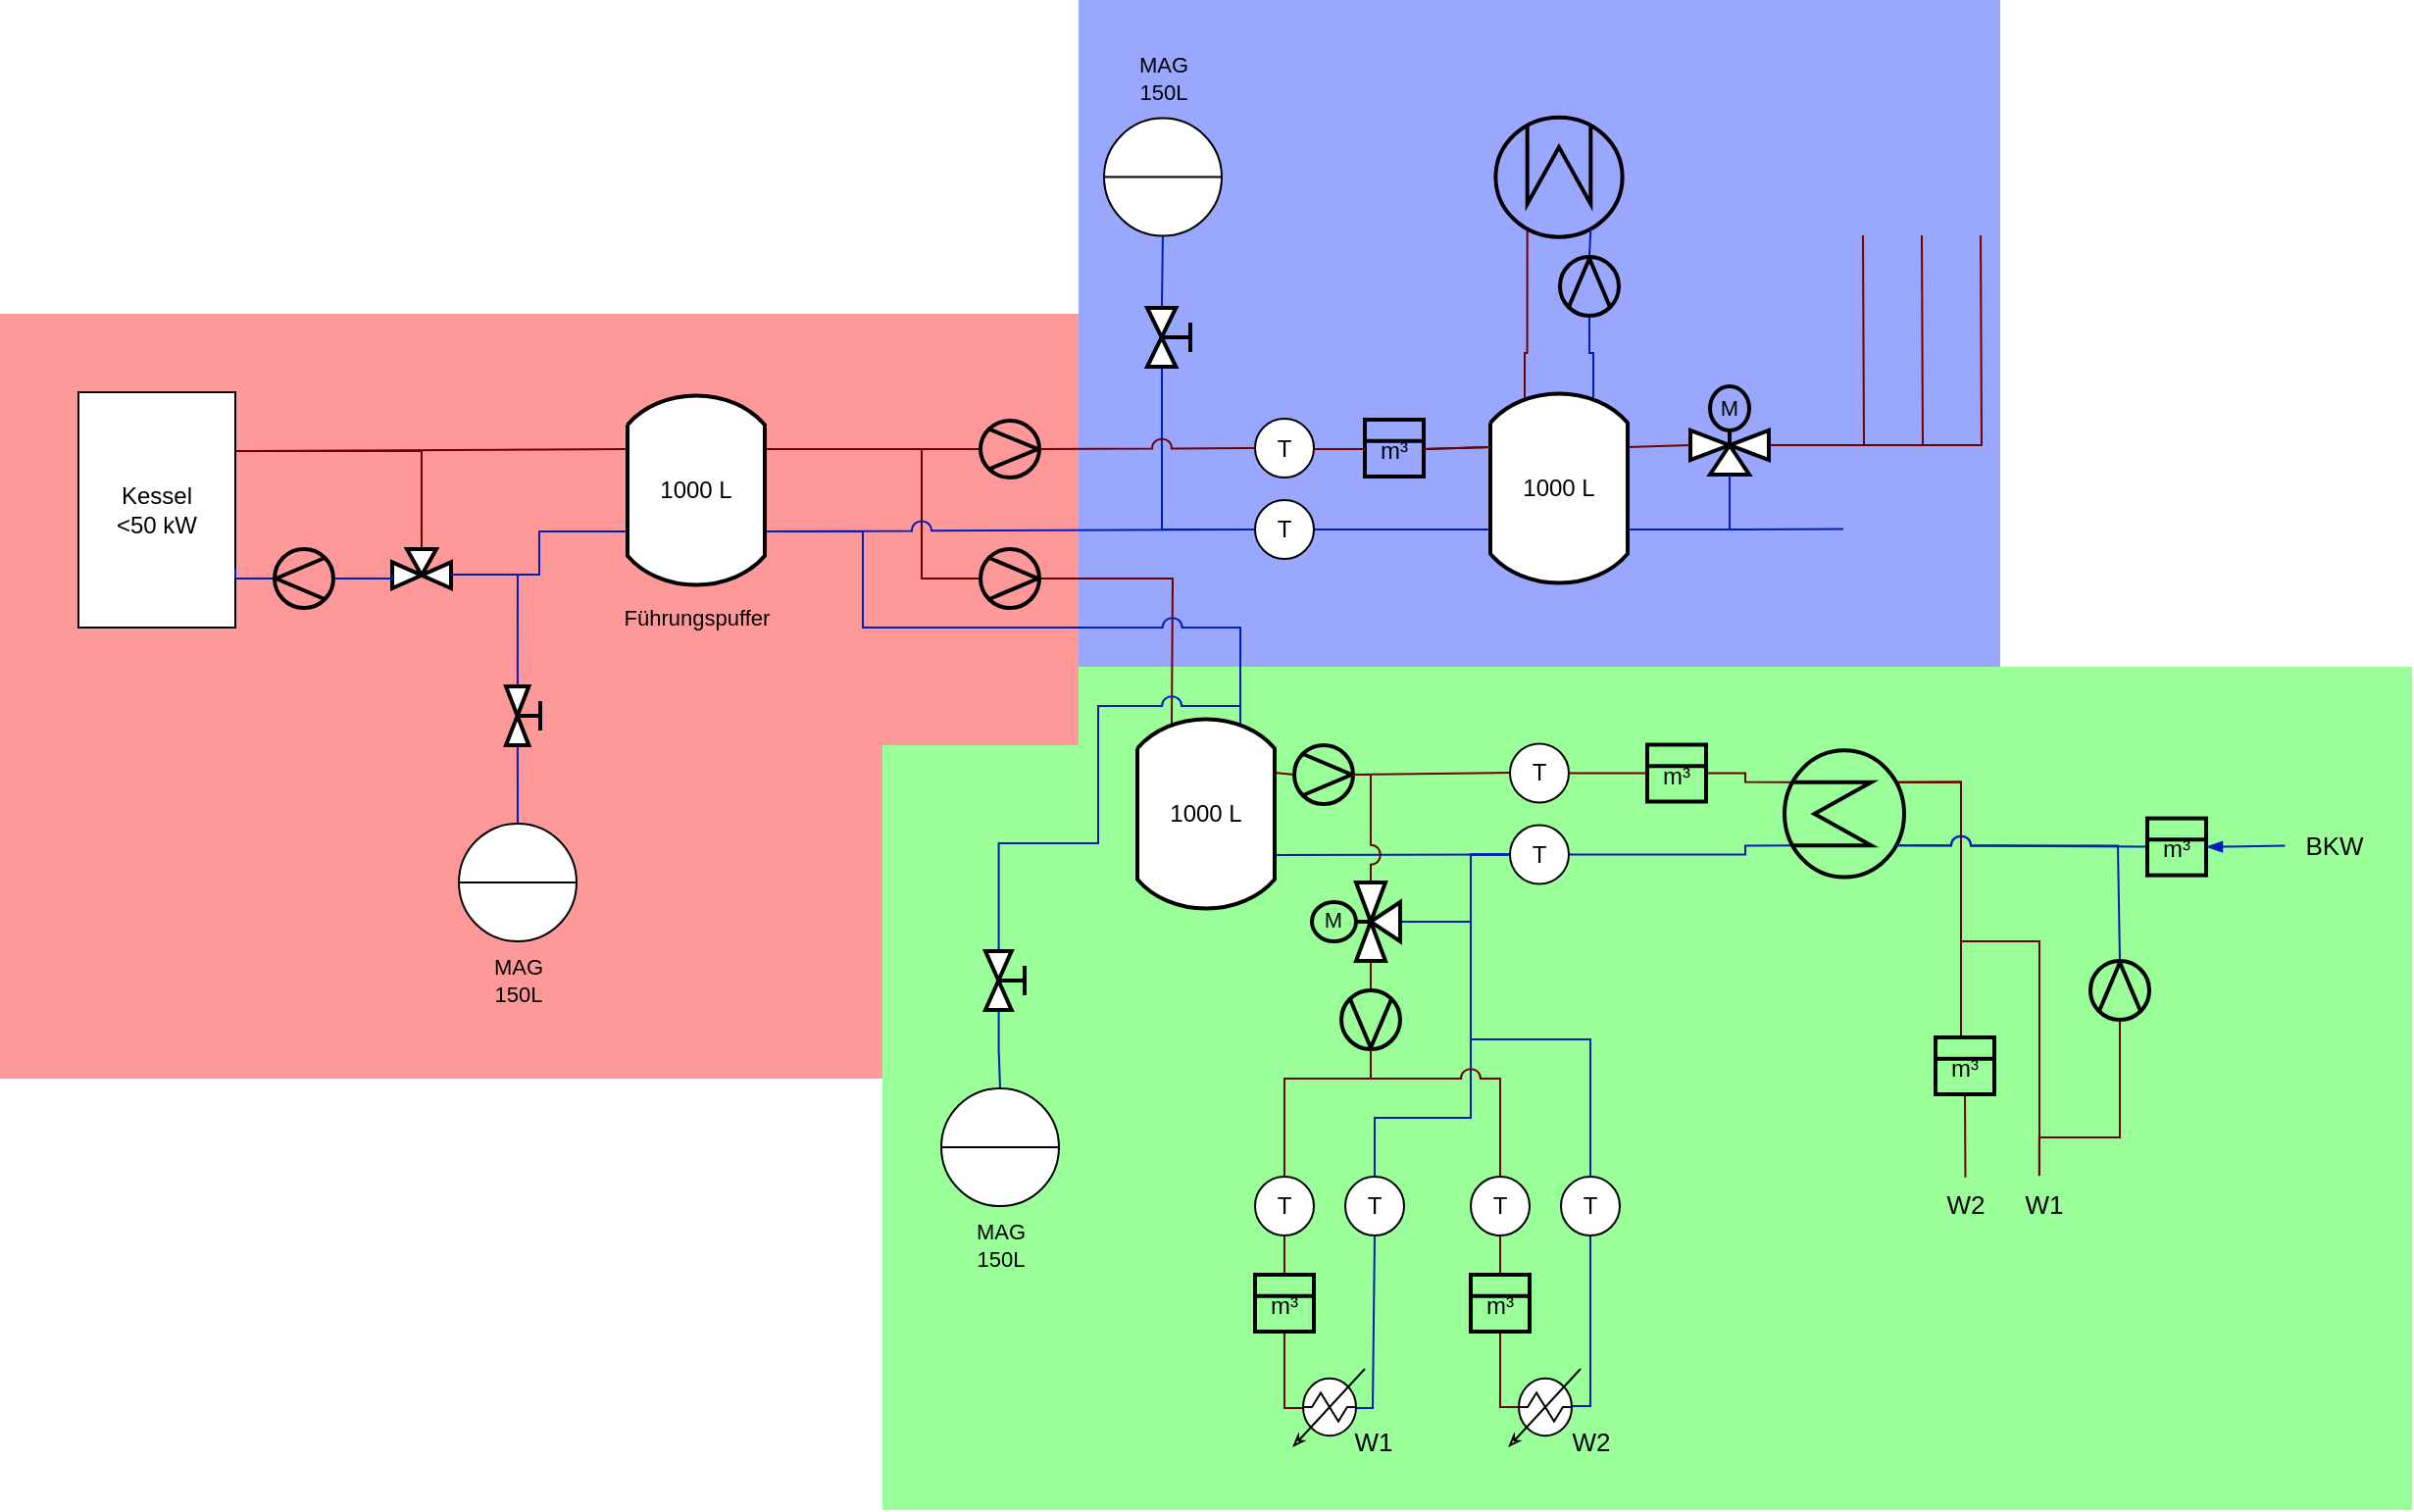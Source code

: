 <mxfile version="21.3.2" type="github">
  <diagram name="Page-1" id="8727eaf9-70c4-50b5-f805-aabfae5eb5db">
    <mxGraphModel dx="1018" dy="700" grid="1" gridSize="10" guides="1" tooltips="1" connect="1" arrows="1" fold="1" page="1" pageScale="1" pageWidth="1100" pageHeight="850" background="none" math="0" shadow="0">
      <root>
        <mxCell id="0" />
        <object label="Gebäude" id="qneg2PHzCLRIxDqVpNJL-159">
          <mxCell style="" parent="0" />
        </object>
        <mxCell id="qneg2PHzCLRIxDqVpNJL-162" value="" style="rounded=0;whiteSpace=wrap;html=1;fontFamily=Helvetica;fontSize=11;fontColor=default;fillColor=#9bff99;strokeColor=none;" vertex="1" parent="qneg2PHzCLRIxDqVpNJL-159">
          <mxGeometry x="490" y="430" width="740" height="430" as="geometry" />
        </mxCell>
        <mxCell id="qneg2PHzCLRIxDqVpNJL-160" value="" style="rounded=0;whiteSpace=wrap;html=1;fontFamily=Helvetica;fontSize=11;fontColor=default;fillColor=#FF9999;strokeColor=none;" vertex="1" parent="qneg2PHzCLRIxDqVpNJL-159">
          <mxGeometry x="40" y="250" width="450" height="390" as="geometry" />
        </mxCell>
        <mxCell id="qneg2PHzCLRIxDqVpNJL-161" value="" style="rounded=0;whiteSpace=wrap;html=1;fontFamily=Helvetica;fontSize=11;fontColor=default;strokeColor=none;fillColor=#FF9999;" vertex="1" parent="qneg2PHzCLRIxDqVpNJL-159">
          <mxGeometry x="150" y="250" width="440" height="220" as="geometry" />
        </mxCell>
        <mxCell id="qneg2PHzCLRIxDqVpNJL-163" value="" style="rounded=0;whiteSpace=wrap;html=1;fontFamily=Helvetica;fontSize=11;fontColor=default;fillColor=#9bff99;strokeColor=none;" vertex="1" parent="qneg2PHzCLRIxDqVpNJL-159">
          <mxGeometry x="1060" y="430" width="210" height="430" as="geometry" />
        </mxCell>
        <mxCell id="qneg2PHzCLRIxDqVpNJL-164" value="" style="rounded=0;whiteSpace=wrap;html=1;fontFamily=Helvetica;fontSize=11;fontColor=default;fillColor=#9aa7fe;strokeColor=none;" vertex="1" parent="qneg2PHzCLRIxDqVpNJL-159">
          <mxGeometry x="590" y="90" width="470" height="340" as="geometry" />
        </mxCell>
        <mxCell id="qneg2PHzCLRIxDqVpNJL-174" style="edgeStyle=orthogonalEdgeStyle;shape=connector;rounded=0;jumpStyle=arc;jumpSize=10;orthogonalLoop=1;jettySize=auto;html=1;exitX=0;exitY=0.5;exitDx=0;exitDy=0;exitPerimeter=0;entryX=1;entryY=0.29;entryDx=0;entryDy=0;entryPerimeter=0;labelBackgroundColor=default;strokeColor=#6F0000;fontFamily=Helvetica;fontSize=11;fontColor=default;endArrow=none;endFill=0;fillColor=#a20025;" edge="1" parent="qneg2PHzCLRIxDqVpNJL-159" source="qneg2PHzCLRIxDqVpNJL-173" target="qneg2PHzCLRIxDqVpNJL-51">
          <mxGeometry relative="1" as="geometry" />
        </mxCell>
        <mxCell id="qneg2PHzCLRIxDqVpNJL-173" value="" style="strokeWidth=2;html=1;shape=stencil(fVLREoIgEPwa3h1wnOmxrP6D9EpGBAZI6+9D0ClCmeGB3T329gBEatNRBQgXgg6AyBlhfJKMg3Ybx06BKosAuxhSo6CxgRupZvTGISjGatnDxFq7HGGiA83srJILKo6uZl6kvtGmf2j5FG0krDJwzpSBtPdfsleAC3pHCOHrpncImSlQdI6fCKs8yBG+rauoNSlzvVcHzsSPAzlEFvn42xZxiCo/v+OTCT278yakvksNmcfavVDvmhz2bPh/nvgA);whiteSpace=wrap;points=[[0,0.5,0,0,0],[1,0.5,0,0,0]];rotation=0;labelBackgroundColor=none;" vertex="1" parent="qneg2PHzCLRIxDqVpNJL-159">
          <mxGeometry x="700" y="470" width="30" height="30" as="geometry" />
        </mxCell>
        <mxCell id="qneg2PHzCLRIxDqVpNJL-176" style="edgeStyle=orthogonalEdgeStyle;shape=connector;rounded=0;jumpStyle=arc;jumpSize=10;orthogonalLoop=1;jettySize=auto;html=1;exitX=0;exitY=0.5;exitDx=0;exitDy=0;exitPerimeter=0;entryX=1;entryY=0.5;entryDx=0;entryDy=0;entryPerimeter=0;labelBackgroundColor=default;strokeColor=#6F0000;fontFamily=Helvetica;fontSize=11;fontColor=default;endArrow=none;endFill=0;fillColor=#a20025;" edge="1" parent="qneg2PHzCLRIxDqVpNJL-159" source="qneg2PHzCLRIxDqVpNJL-175" target="qneg2PHzCLRIxDqVpNJL-80">
          <mxGeometry relative="1" as="geometry" />
        </mxCell>
        <mxCell id="qneg2PHzCLRIxDqVpNJL-175" value="" style="strokeWidth=2;html=1;shape=stencil(fVLREoIgEPwa3h1wnOmxrP6D9EpGBAZI6+9D0ClCmeGB3T329gBEatNRBQgXgg6AyBlhfJKMg3Ybx06BKosAuxhSo6CxgRupZvTGISjGatnDxFq7HGGiA83srJILKo6uZl6kvtGmf2j5FG0krDJwzpSBtPdfsleAC3pHCOHrpncImSlQdI6fCKs8yBG+rauoNSlzvVcHzsSPAzlEFvn42xZxiCo/v+OTCT278yakvksNmcfavVDvmhz2bPh/nvgA);whiteSpace=wrap;points=[[0,0.5,0,0,0],[1,0.5,0,0,0]];rotation=90;labelBackgroundColor=none;" vertex="1" parent="qneg2PHzCLRIxDqVpNJL-159">
          <mxGeometry x="724" y="595" width="30" height="30" as="geometry" />
        </mxCell>
        <object label="Hauptsystem" id="1">
          <mxCell style="" parent="0" />
        </object>
        <mxCell id="qneg2PHzCLRIxDqVpNJL-167" style="edgeStyle=orthogonalEdgeStyle;shape=connector;rounded=0;jumpStyle=arc;jumpSize=10;orthogonalLoop=1;jettySize=auto;html=1;exitX=0.93;exitY=0.25;exitDx=0;exitDy=0;exitPerimeter=0;entryX=0.5;entryY=0;entryDx=0;entryDy=0;entryPerimeter=0;labelBackgroundColor=default;strokeColor=#6F0000;fontFamily=Helvetica;fontSize=11;fontColor=default;endArrow=none;endFill=0;fillColor=#a20025;" edge="1" parent="1" source="qneg2PHzCLRIxDqVpNJL-106" target="qneg2PHzCLRIxDqVpNJL-120">
          <mxGeometry relative="1" as="geometry">
            <Array as="points">
              <mxPoint x="1040" y="489" />
              <mxPoint x="1040" y="619" />
            </Array>
          </mxGeometry>
        </mxCell>
        <mxCell id="qneg2PHzCLRIxDqVpNJL-171" style="edgeStyle=orthogonalEdgeStyle;shape=connector;rounded=0;jumpStyle=arc;jumpSize=10;orthogonalLoop=1;jettySize=auto;html=1;exitX=0.93;exitY=0.25;exitDx=0;exitDy=0;exitPerimeter=0;labelBackgroundColor=default;strokeColor=#6F0000;fontFamily=Helvetica;fontSize=11;fontColor=default;endArrow=none;endFill=0;fillColor=#a20025;" edge="1" parent="1" source="qneg2PHzCLRIxDqVpNJL-106" target="qneg2PHzCLRIxDqVpNJL-118">
          <mxGeometry relative="1" as="geometry">
            <Array as="points">
              <mxPoint x="1040" y="489" />
              <mxPoint x="1040" y="570" />
              <mxPoint x="1080" y="570" />
            </Array>
          </mxGeometry>
        </mxCell>
        <mxCell id="qneg2PHzCLRIxDqVpNJL-52" style="edgeStyle=orthogonalEdgeStyle;shape=connector;rounded=0;jumpStyle=arc;jumpSize=10;orthogonalLoop=1;jettySize=auto;html=1;exitX=1;exitY=0.5;exitDx=0;exitDy=0;exitPerimeter=0;entryX=0.25;entryY=0.04;entryDx=0;entryDy=0;entryPerimeter=0;labelBackgroundColor=none;strokeColor=#6F0000;fontFamily=Helvetica;fontSize=11;fontColor=default;endArrow=none;endFill=0;fillColor=#a20025;" edge="1" parent="1" source="qneg2PHzCLRIxDqVpNJL-46" target="qneg2PHzCLRIxDqVpNJL-51">
          <mxGeometry relative="1" as="geometry">
            <Array as="points">
              <mxPoint x="638" y="385" />
              <mxPoint x="638" y="410" />
            </Array>
          </mxGeometry>
        </mxCell>
        <mxCell id="qneg2PHzCLRIxDqVpNJL-48" style="edgeStyle=orthogonalEdgeStyle;shape=connector;rounded=0;jumpStyle=arc;orthogonalLoop=1;jettySize=auto;html=1;exitX=1;exitY=0.71;exitDx=0;exitDy=0;exitPerimeter=0;labelBackgroundColor=none;strokeColor=#001DBC;fontFamily=Helvetica;fontSize=11;fontColor=default;endArrow=none;endFill=0;entryX=0.75;entryY=0.04;entryDx=0;entryDy=0;entryPerimeter=0;fillColor=#0050ef;jumpSize=10;" edge="1" parent="1" source="qneg2PHzCLRIxDqVpNJL-29" target="qneg2PHzCLRIxDqVpNJL-51">
          <mxGeometry relative="1" as="geometry">
            <mxPoint x="480" y="550" as="targetPoint" />
            <Array as="points">
              <mxPoint x="480" y="361" />
              <mxPoint x="480" y="410" />
              <mxPoint x="672" y="410" />
            </Array>
          </mxGeometry>
        </mxCell>
        <mxCell id="qneg2PHzCLRIxDqVpNJL-25" value="&lt;div&gt;Kessel&lt;br&gt;&lt;/div&gt;&lt;div&gt;&amp;lt;50 kW&lt;br&gt;&lt;/div&gt;" style="rounded=0;whiteSpace=wrap;html=1;labelBackgroundColor=none;" vertex="1" parent="1">
          <mxGeometry x="80" y="290" width="80" height="120" as="geometry" />
        </mxCell>
        <mxCell id="qneg2PHzCLRIxDqVpNJL-28" style="edgeStyle=orthogonalEdgeStyle;shape=connector;rounded=0;orthogonalLoop=1;jettySize=auto;html=1;exitX=0.5;exitY=0;exitDx=0;exitDy=0;exitPerimeter=0;labelBackgroundColor=none;strokeColor=#6F0000;fontFamily=Helvetica;fontSize=11;fontColor=default;endArrow=none;endFill=0;entryX=1;entryY=0.25;entryDx=0;entryDy=0;fillColor=#a20025;" edge="1" parent="1" source="qneg2PHzCLRIxDqVpNJL-26" target="qneg2PHzCLRIxDqVpNJL-25">
          <mxGeometry relative="1" as="geometry">
            <mxPoint x="240" y="320" as="targetPoint" />
          </mxGeometry>
        </mxCell>
        <mxCell id="qneg2PHzCLRIxDqVpNJL-31" style="edgeStyle=orthogonalEdgeStyle;shape=connector;rounded=0;orthogonalLoop=1;jettySize=auto;html=1;entryX=0;entryY=0.71;entryDx=0;entryDy=0;entryPerimeter=0;labelBackgroundColor=none;strokeColor=#001DBC;fontFamily=Helvetica;fontSize=11;fontColor=default;endArrow=none;endFill=0;exitX=1;exitY=0.65;exitDx=0;exitDy=0;exitPerimeter=0;fillColor=#0050ef;" edge="1" parent="1" source="qneg2PHzCLRIxDqVpNJL-26" target="qneg2PHzCLRIxDqVpNJL-29">
          <mxGeometry relative="1" as="geometry">
            <mxPoint x="395" y="480" as="sourcePoint" />
          </mxGeometry>
        </mxCell>
        <mxCell id="qneg2PHzCLRIxDqVpNJL-26" value="" style="strokeWidth=2;html=1;shape=stencil(rZNBEoMgDEVPwx7BC7S2vQdqrIwIDlBtb18BXajVBXaGBfkfXgIERDNTsw4QwZK1gOgNEXJVXIAeJ6M6BCnFIaxDSKeQmQ4KG7Seac5yAcExVqsGBl7aaQuXNWhunUvvCF/GNW7QLGdF89TqJcuFMdsdc4SNMdut6l3x75BkKuuzrBKRxwFBcLlLSCIIKwSJQCRLRASBnib84RgpPn2ZK0TMi0YdpBDKwO4qmo36pjG9utPNNKuUhoM2r7gQ4c/8yOrJG4BXw+/1whc=);whiteSpace=wrap;points=[[0,0.65,0,0,0],[0.5,0,0,0,0],[1,0.65,0,0,0]];labelBackgroundColor=none;" vertex="1" parent="1">
          <mxGeometry x="240" y="370" width="30" height="20" as="geometry" />
        </mxCell>
        <mxCell id="qneg2PHzCLRIxDqVpNJL-30" style="edgeStyle=orthogonalEdgeStyle;shape=connector;rounded=0;orthogonalLoop=1;jettySize=auto;html=1;entryX=1;entryY=0.25;entryDx=0;entryDy=0;labelBackgroundColor=none;strokeColor=#6F0000;fontFamily=Helvetica;fontSize=11;fontColor=default;endArrow=none;endFill=0;exitX=0;exitY=0.29;exitDx=0;exitDy=0;exitPerimeter=0;jumpStyle=arc;fillColor=#a20025;" edge="1" parent="1" source="qneg2PHzCLRIxDqVpNJL-29" target="qneg2PHzCLRIxDqVpNJL-25">
          <mxGeometry relative="1" as="geometry">
            <mxPoint x="440" y="300" as="sourcePoint" />
            <Array as="points">
              <mxPoint x="240" y="320" />
            </Array>
          </mxGeometry>
        </mxCell>
        <mxCell id="qneg2PHzCLRIxDqVpNJL-45" style="edgeStyle=orthogonalEdgeStyle;shape=connector;rounded=0;orthogonalLoop=1;jettySize=auto;html=1;exitX=1;exitY=0.29;exitDx=0;exitDy=0;exitPerimeter=0;entryX=0;entryY=0.5;entryDx=0;entryDy=0;entryPerimeter=0;labelBackgroundColor=none;strokeColor=#6F0000;fontFamily=Helvetica;fontSize=11;fontColor=default;endArrow=none;endFill=0;fillColor=#a20025;" edge="1" parent="1" source="qneg2PHzCLRIxDqVpNJL-29" target="qneg2PHzCLRIxDqVpNJL-44">
          <mxGeometry relative="1" as="geometry" />
        </mxCell>
        <mxCell id="qneg2PHzCLRIxDqVpNJL-47" style="edgeStyle=orthogonalEdgeStyle;shape=connector;rounded=0;orthogonalLoop=1;jettySize=auto;html=1;exitX=1;exitY=0.29;exitDx=0;exitDy=0;exitPerimeter=0;entryX=0;entryY=0.5;entryDx=0;entryDy=0;entryPerimeter=0;labelBackgroundColor=none;strokeColor=#6F0000;fontFamily=Helvetica;fontSize=11;fontColor=default;endArrow=none;endFill=0;jumpStyle=arc;fillColor=#a20025;" edge="1" parent="1" source="qneg2PHzCLRIxDqVpNJL-29" target="qneg2PHzCLRIxDqVpNJL-46">
          <mxGeometry relative="1" as="geometry">
            <Array as="points">
              <mxPoint x="510" y="319" />
              <mxPoint x="510" y="385" />
            </Array>
          </mxGeometry>
        </mxCell>
        <mxCell id="qneg2PHzCLRIxDqVpNJL-50" style="edgeStyle=orthogonalEdgeStyle;shape=connector;rounded=0;jumpStyle=arc;orthogonalLoop=1;jettySize=auto;html=1;exitX=1;exitY=0.71;exitDx=0;exitDy=0;exitPerimeter=0;entryX=0;entryY=0.5;entryDx=0;entryDy=0;labelBackgroundColor=none;strokeColor=#001DBC;fontFamily=Helvetica;fontSize=11;fontColor=default;endArrow=none;endFill=0;jumpSize=10;fillColor=#0050ef;" edge="1" parent="1" source="qneg2PHzCLRIxDqVpNJL-29" target="qneg2PHzCLRIxDqVpNJL-49">
          <mxGeometry relative="1" as="geometry" />
        </mxCell>
        <mxCell id="qneg2PHzCLRIxDqVpNJL-29" value="1000 L" style="strokeWidth=2;html=1;shape=stencil(zZPRboMwDEW/Jo9IlKia+tix7T9casBqmiAnLfTvF3AqLWKt1D1NykPuveTYiYzSte9hQFWVFs6o9IeqqndHBjluojuKtS1F9iJ3SYIfsAniXYEJDgYl8YHdCUc6hnSEbI9MYU71pyr38Zt56foAzaljd7HHLLjHA8yEVXCPz+46Nz9JkdTWTdRmK1JVX08IwE3ccCLohOBbrqcCJvIFuwCBnM3KGeAOi8gpWgNdFvkRcfhhbxItf9WX+jVk8SHi7b9f+S/t5jd+5c10Hf3VBC3ug7HTdesYn8xjS8bIcP9SdSGvAIsrv9lifAM=);whiteSpace=wrap;points=[[0,0.14,0,0,0],[0,0.29,0,0,0],[0,0.43,0,0,0],[0,0.57,0,0,0],[0,0.71,0,0,0],[0,0.86,0,0,0],[0.25,0.04,0,0,0],[0.25,0.95,0,0,0],[0.5,0,0,0,0],[0.5,0.99,0,0,0],[0.75,0.04,0,0,0],[0.75,0.95,0,0,0],[1,0.14,0,0,0],[1,0.29,0,0,0],[1,0.43,0,0,0],[1,0.57,0,0,0],[1,0.71,0,0,0],[1,0.86,0,0,0]];labelBackgroundColor=none;" vertex="1" parent="1">
          <mxGeometry x="360" y="290" width="70" height="100" as="geometry" />
        </mxCell>
        <mxCell id="qneg2PHzCLRIxDqVpNJL-35" style="edgeStyle=orthogonalEdgeStyle;shape=connector;rounded=0;orthogonalLoop=1;jettySize=auto;html=1;exitX=0;exitY=0.66;exitDx=0;exitDy=0;exitPerimeter=0;entryX=1;entryY=0.65;entryDx=0;entryDy=0;entryPerimeter=0;labelBackgroundColor=none;strokeColor=#001DBC;fontFamily=Helvetica;fontSize=11;fontColor=default;endArrow=none;endFill=0;fillColor=#0050ef;" edge="1" parent="1" source="qneg2PHzCLRIxDqVpNJL-34" target="qneg2PHzCLRIxDqVpNJL-26">
          <mxGeometry relative="1" as="geometry" />
        </mxCell>
        <mxCell id="qneg2PHzCLRIxDqVpNJL-37" style="edgeStyle=orthogonalEdgeStyle;shape=connector;rounded=0;orthogonalLoop=1;jettySize=auto;html=1;exitX=1;exitY=0.66;exitDx=0;exitDy=0;exitPerimeter=0;entryX=0.5;entryY=0;entryDx=0;entryDy=0;labelBackgroundColor=none;strokeColor=#001DBC;fontFamily=Helvetica;fontSize=11;fontColor=default;endArrow=none;endFill=0;fillColor=#0050ef;" edge="1" parent="1" source="qneg2PHzCLRIxDqVpNJL-34" target="qneg2PHzCLRIxDqVpNJL-36">
          <mxGeometry relative="1" as="geometry" />
        </mxCell>
        <mxCell id="qneg2PHzCLRIxDqVpNJL-34" value="" style="strokeWidth=2;html=1;shape=stencil(rVRBDoMgEHwNdwU/0ND2Cb2jYiUiGKDa/r4oeECjadGEy86ww8BOAAjrmnQUwESQlgJ0BRA+CO8tAi04OCRLXFm7EvmS6I4WxmE9UYzk3Pdpo2RDB1Ya38JETRUzI4tuILnYPeNCOCdF81TyJcqAmOmOjAorYqZbOTpN3u4Qb+sTugTwvqPAmdhUSCMUFhIwQiI77iI7/hQnXCTGRMGlppu7ELb4KhMTuhEkhCup6E7CKsa5i+vOqX/F8ISXW0j8pBCaSCMUQg8oQiFmejO3OYSpbTXFCXWf1wR8AQ==);whiteSpace=wrap;points=[[0,0.66,0,0,0],[1,0.66,0,0,0]];fontFamily=Helvetica;fontSize=11;fontColor=default;rotation=90;labelBackgroundColor=none;" vertex="1" parent="1">
          <mxGeometry x="291.75" y="446.25" width="30" height="17.5" as="geometry" />
        </mxCell>
        <mxCell id="qneg2PHzCLRIxDqVpNJL-39" value="" style="group;labelBackgroundColor=none;" vertex="1" connectable="0" parent="1">
          <mxGeometry x="274" y="520" width="60" height="90" as="geometry" />
        </mxCell>
        <mxCell id="qneg2PHzCLRIxDqVpNJL-36" value="" style="shape=lineEllipse;perimeter=ellipsePerimeter;whiteSpace=wrap;html=1;backgroundOutline=1;labelBackgroundColor=none;" vertex="1" parent="qneg2PHzCLRIxDqVpNJL-39">
          <mxGeometry y="-10" width="60" height="60" as="geometry" />
        </mxCell>
        <mxCell id="qneg2PHzCLRIxDqVpNJL-38" value="&lt;div&gt;MAG &lt;br&gt;&lt;/div&gt;&lt;div&gt;150L&lt;/div&gt;" style="text;html=1;align=center;verticalAlign=middle;resizable=0;points=[];autosize=1;strokeColor=none;fillColor=none;fontSize=11;fontFamily=Helvetica;fontColor=default;labelBackgroundColor=none;" vertex="1" parent="qneg2PHzCLRIxDqVpNJL-39">
          <mxGeometry x="5" y="50" width="50" height="40" as="geometry" />
        </mxCell>
        <mxCell id="qneg2PHzCLRIxDqVpNJL-41" style="edgeStyle=orthogonalEdgeStyle;shape=connector;rounded=0;orthogonalLoop=1;jettySize=auto;html=1;exitX=0;exitY=0.5;exitDx=0;exitDy=0;exitPerimeter=0;entryX=0;entryY=0.65;entryDx=0;entryDy=0;entryPerimeter=0;labelBackgroundColor=none;strokeColor=#001DBC;fontFamily=Helvetica;fontSize=11;fontColor=default;endArrow=none;endFill=0;fillColor=#0050ef;" edge="1" parent="1" source="qneg2PHzCLRIxDqVpNJL-40" target="qneg2PHzCLRIxDqVpNJL-26">
          <mxGeometry relative="1" as="geometry" />
        </mxCell>
        <mxCell id="qneg2PHzCLRIxDqVpNJL-42" style="edgeStyle=orthogonalEdgeStyle;shape=connector;rounded=0;orthogonalLoop=1;jettySize=auto;html=1;exitX=1;exitY=0.5;exitDx=0;exitDy=0;exitPerimeter=0;entryX=1;entryY=0.75;entryDx=0;entryDy=0;labelBackgroundColor=none;strokeColor=#001DBC;fontFamily=Helvetica;fontSize=11;fontColor=default;endArrow=none;endFill=0;fillColor=#0050ef;" edge="1" parent="1" source="qneg2PHzCLRIxDqVpNJL-40" target="qneg2PHzCLRIxDqVpNJL-25">
          <mxGeometry relative="1" as="geometry" />
        </mxCell>
        <mxCell id="qneg2PHzCLRIxDqVpNJL-40" value="" style="strokeWidth=2;html=1;shape=stencil(fVLREoIgEPwa3h1wnOmxrP6D9EpGBAZI6+9D0ClCmeGB3T329gBEatNRBQgXgg6AyBlhfJKMg3Ybx06BKosAuxhSo6CxgRupZvTGISjGatnDxFq7HGGiA83srJILKo6uZl6kvtGmf2j5FG0krDJwzpSBtPdfsleAC3pHCOHrpncImSlQdI6fCKs8yBG+rauoNSlzvVcHzsSPAzlEFvn42xZxiCo/v+OTCT278yakvksNmcfavVDvmhz2bPh/nvgA);whiteSpace=wrap;points=[[0,0.5,0,0,0],[1,0.5,0,0,0]];rotation=-180;labelBackgroundColor=none;" vertex="1" parent="1">
          <mxGeometry x="180" y="370" width="30" height="30" as="geometry" />
        </mxCell>
        <mxCell id="qneg2PHzCLRIxDqVpNJL-68" style="edgeStyle=orthogonalEdgeStyle;shape=connector;rounded=0;jumpStyle=arc;jumpSize=10;orthogonalLoop=1;jettySize=auto;html=1;exitX=0;exitY=0.5;exitDx=0;exitDy=0;entryX=1;entryY=0.66;entryDx=0;entryDy=0;entryPerimeter=0;labelBackgroundColor=none;strokeColor=#001DBC;fontFamily=Helvetica;fontSize=11;fontColor=default;endArrow=none;endFill=0;fillColor=#0050ef;" edge="1" parent="1" source="qneg2PHzCLRIxDqVpNJL-49" target="qneg2PHzCLRIxDqVpNJL-67">
          <mxGeometry relative="1" as="geometry" />
        </mxCell>
        <mxCell id="qneg2PHzCLRIxDqVpNJL-44" value="" style="strokeWidth=2;html=1;shape=stencil(fVLREoIgEPwa3h1wnOmxrP6D9EpGBAZI6+9D0ClCmeGB3T329gBEatNRBQgXgg6AyBlhfJKMg3Ybx06BKosAuxhSo6CxgRupZvTGISjGatnDxFq7HGGiA83srJILKo6uZl6kvtGmf2j5FG0krDJwzpSBtPdfsleAC3pHCOHrpncImSlQdI6fCKs8yBG+rauoNSlzvVcHzsSPAzlEFvn42xZxiCo/v+OTCT278yakvksNmcfavVDvmhz2bPh/nvgA);whiteSpace=wrap;points=[[0,0.5,0,0,0],[1,0.5,0,0,0]];rotation=0;labelBackgroundColor=none;" vertex="1" parent="1">
          <mxGeometry x="540" y="304.5" width="30" height="29" as="geometry" />
        </mxCell>
        <mxCell id="qneg2PHzCLRIxDqVpNJL-46" value="" style="strokeWidth=2;html=1;shape=stencil(fVLREoIgEPwa3h1wnOmxrP6D9EpGBAZI6+9D0ClCmeGB3T329gBEatNRBQgXgg6AyBlhfJKMg3Ybx06BKosAuxhSo6CxgRupZvTGISjGatnDxFq7HGGiA83srJILKo6uZl6kvtGmf2j5FG0krDJwzpSBtPdfsleAC3pHCOHrpncImSlQdI6fCKs8yBG+rauoNSlzvVcHzsSPAzlEFvn42xZxiCo/v+OTCT278yakvksNmcfavVDvmhz2bPh/nvgA);whiteSpace=wrap;points=[[0,0.5,0,0,0],[1,0.5,0,0,0]];rotation=0;labelBackgroundColor=none;" vertex="1" parent="1">
          <mxGeometry x="540" y="370" width="30" height="30" as="geometry" />
        </mxCell>
        <mxCell id="qneg2PHzCLRIxDqVpNJL-66" style="edgeStyle=orthogonalEdgeStyle;shape=connector;rounded=0;jumpStyle=arc;jumpSize=10;orthogonalLoop=1;jettySize=auto;html=1;entryX=0;entryY=0.71;entryDx=0;entryDy=0;entryPerimeter=0;labelBackgroundColor=none;strokeColor=#001DBC;fontFamily=Helvetica;fontSize=11;fontColor=default;endArrow=none;endFill=0;fillColor=#0050ef;" edge="1" parent="1" source="qneg2PHzCLRIxDqVpNJL-49" target="qneg2PHzCLRIxDqVpNJL-64">
          <mxGeometry relative="1" as="geometry" />
        </mxCell>
        <mxCell id="qneg2PHzCLRIxDqVpNJL-49" value="T" style="ellipse;whiteSpace=wrap;html=1;aspect=fixed;labelBackgroundColor=none;" vertex="1" parent="1">
          <mxGeometry x="680" y="345" width="30" height="30" as="geometry" />
        </mxCell>
        <mxCell id="qneg2PHzCLRIxDqVpNJL-53" style="edgeStyle=orthogonalEdgeStyle;shape=connector;rounded=0;jumpStyle=arc;jumpSize=10;orthogonalLoop=1;jettySize=auto;html=1;exitX=0.75;exitY=0.04;exitDx=0;exitDy=0;exitPerimeter=0;labelBackgroundColor=none;strokeColor=#001DBC;fontFamily=Helvetica;fontSize=11;fontColor=default;endArrow=none;endFill=0;entryX=0;entryY=0.66;entryDx=0;entryDy=0;entryPerimeter=0;fillColor=#0050ef;" edge="1" parent="1" source="qneg2PHzCLRIxDqVpNJL-51" target="qneg2PHzCLRIxDqVpNJL-55">
          <mxGeometry relative="1" as="geometry">
            <mxPoint x="550" y="610" as="targetPoint" />
            <Array as="points">
              <mxPoint x="672" y="450" />
              <mxPoint x="600" y="450" />
              <mxPoint x="600" y="520" />
              <mxPoint x="549" y="520" />
            </Array>
          </mxGeometry>
        </mxCell>
        <mxCell id="qneg2PHzCLRIxDqVpNJL-74" style="edgeStyle=orthogonalEdgeStyle;shape=connector;rounded=0;jumpStyle=arc;jumpSize=10;orthogonalLoop=1;jettySize=auto;html=1;exitX=1;exitY=0.5;exitDx=0;exitDy=0;exitPerimeter=0;entryX=0;entryY=0.5;entryDx=0;entryDy=0;labelBackgroundColor=none;strokeColor=#6F0000;fontFamily=Helvetica;fontSize=11;fontColor=default;endArrow=none;endFill=0;fillColor=#a20025;" edge="1" parent="1" source="qneg2PHzCLRIxDqVpNJL-173">
          <mxGeometry relative="1" as="geometry">
            <mxPoint x="810" y="484" as="targetPoint" />
          </mxGeometry>
        </mxCell>
        <mxCell id="qneg2PHzCLRIxDqVpNJL-79" style="edgeStyle=orthogonalEdgeStyle;shape=connector;rounded=0;jumpStyle=arc;jumpSize=10;orthogonalLoop=1;jettySize=auto;html=1;exitX=1;exitY=0.71;exitDx=0;exitDy=0;exitPerimeter=0;entryX=0;entryY=0.5;entryDx=0;entryDy=0;labelBackgroundColor=none;strokeColor=#001DBC;fontFamily=Helvetica;fontSize=11;fontColor=default;endArrow=none;endFill=0;fillColor=#0050ef;" edge="1" parent="1" source="qneg2PHzCLRIxDqVpNJL-51" target="qneg2PHzCLRIxDqVpNJL-75">
          <mxGeometry relative="1" as="geometry" />
        </mxCell>
        <mxCell id="qneg2PHzCLRIxDqVpNJL-83" style="edgeStyle=orthogonalEdgeStyle;shape=connector;rounded=0;jumpStyle=arc;jumpSize=10;orthogonalLoop=1;jettySize=auto;html=1;exitX=1;exitY=0.5;exitDx=0;exitDy=0;exitPerimeter=0;entryX=0;entryY=0.5;entryDx=0;entryDy=0;entryPerimeter=0;labelBackgroundColor=none;strokeColor=#6F0000;fontFamily=Helvetica;fontSize=11;fontColor=default;endArrow=none;endFill=0;fillColor=#a20025;" edge="1" parent="1" source="qneg2PHzCLRIxDqVpNJL-173" target="qneg2PHzCLRIxDqVpNJL-80">
          <mxGeometry relative="1" as="geometry">
            <Array as="points">
              <mxPoint x="739" y="485" />
            </Array>
          </mxGeometry>
        </mxCell>
        <mxCell id="qneg2PHzCLRIxDqVpNJL-51" value="1000 L" style="strokeWidth=2;html=1;shape=stencil(zZPRboMwDEW/Jo9IlKia+tix7T9casBqmiAnLfTvF3AqLWKt1D1NykPuveTYiYzSte9hQFWVFs6o9IeqqndHBjluojuKtS1F9iJ3SYIfsAniXYEJDgYl8YHdCUc6hnSEbI9MYU71pyr38Zt56foAzaljd7HHLLjHA8yEVXCPz+46Nz9JkdTWTdRmK1JVX08IwE3ccCLohOBbrqcCJvIFuwCBnM3KGeAOi8gpWgNdFvkRcfhhbxItf9WX+jVk8SHi7b9f+S/t5jd+5c10Hf3VBC3ug7HTdesYn8xjS8bIcP9SdSGvAIsrv9lifAM=);whiteSpace=wrap;points=[[0,0.14,0,0,0],[0,0.29,0,0,0],[0,0.43,0,0,0],[0,0.57,0,0,0],[0,0.71,0,0,0],[0,0.86,0,0,0],[0.25,0.04,0,0,0],[0.25,0.95,0,0,0],[0.5,0,0,0,0],[0.5,0.99,0,0,0],[0.75,0.04,0,0,0],[0.75,0.95,0,0,0],[1,0.14,0,0,0],[1,0.29,0,0,0],[1,0.43,0,0,0],[1,0.57,0,0,0],[1,0.71,0,0,0],[1,0.86,0,0,0]];labelBackgroundColor=none;" vertex="1" parent="1">
          <mxGeometry x="620" y="455" width="70" height="100" as="geometry" />
        </mxCell>
        <mxCell id="qneg2PHzCLRIxDqVpNJL-54" style="edgeStyle=orthogonalEdgeStyle;shape=connector;rounded=0;orthogonalLoop=1;jettySize=auto;html=1;exitX=1;exitY=0.66;exitDx=0;exitDy=0;exitPerimeter=0;entryX=0.5;entryY=0;entryDx=0;entryDy=0;labelBackgroundColor=none;strokeColor=#001DBC;fontFamily=Helvetica;fontSize=11;fontColor=default;endArrow=none;endFill=0;fillColor=#0050ef;" edge="1" parent="1" source="qneg2PHzCLRIxDqVpNJL-55" target="qneg2PHzCLRIxDqVpNJL-57">
          <mxGeometry relative="1" as="geometry" />
        </mxCell>
        <mxCell id="qneg2PHzCLRIxDqVpNJL-55" value="" style="strokeWidth=2;html=1;shape=stencil(rVRBDoMgEHwNdwU/0ND2Cb2jYiUiGKDa/r4oeECjadGEy86ww8BOAAjrmnQUwESQlgJ0BRA+CO8tAi04OCRLXFm7EvmS6I4WxmE9UYzk3Pdpo2RDB1Ya38JETRUzI4tuILnYPeNCOCdF81TyJcqAmOmOjAorYqZbOTpN3u4Qb+sTugTwvqPAmdhUSCMUFhIwQiI77iI7/hQnXCTGRMGlppu7ELb4KhMTuhEkhCup6E7CKsa5i+vOqX/F8ISXW0j8pBCaSCMUQg8oQiFmejO3OYSpbTXFCXWf1wR8AQ==);whiteSpace=wrap;points=[[0,0.66,0,0,0],[1,0.66,0,0,0]];fontFamily=Helvetica;fontSize=11;fontColor=default;rotation=90;labelBackgroundColor=none;" vertex="1" parent="1">
          <mxGeometry x="537.5" y="580" width="30" height="20" as="geometry" />
        </mxCell>
        <mxCell id="qneg2PHzCLRIxDqVpNJL-56" value="" style="group;labelBackgroundColor=none;" vertex="1" connectable="0" parent="1">
          <mxGeometry x="520" y="655" width="60" height="90" as="geometry" />
        </mxCell>
        <mxCell id="qneg2PHzCLRIxDqVpNJL-57" value="" style="shape=lineEllipse;perimeter=ellipsePerimeter;whiteSpace=wrap;html=1;backgroundOutline=1;labelBackgroundColor=none;" vertex="1" parent="qneg2PHzCLRIxDqVpNJL-56">
          <mxGeometry y="-10" width="60" height="60" as="geometry" />
        </mxCell>
        <mxCell id="qneg2PHzCLRIxDqVpNJL-58" value="&lt;div&gt;MAG &lt;br&gt;&lt;/div&gt;&lt;div&gt;150L&lt;/div&gt;" style="text;html=1;align=center;verticalAlign=middle;resizable=0;points=[];autosize=1;strokeColor=none;fillColor=none;fontSize=11;fontFamily=Helvetica;fontColor=default;labelBackgroundColor=none;" vertex="1" parent="qneg2PHzCLRIxDqVpNJL-56">
          <mxGeometry x="5" y="50" width="50" height="40" as="geometry" />
        </mxCell>
        <mxCell id="qneg2PHzCLRIxDqVpNJL-59" value="T" style="ellipse;whiteSpace=wrap;html=1;aspect=fixed;labelBackgroundColor=none;" vertex="1" parent="1">
          <mxGeometry x="680" y="303.5" width="30" height="30" as="geometry" />
        </mxCell>
        <mxCell id="qneg2PHzCLRIxDqVpNJL-62" value="m³" style="strokeWidth=2;html=1;shape=stencil(lVLREoIgEPwa3g3sA4rqPy69klHBQdL6+4DTmYx0phke2N1jd+cGJmRfQYeMZxpaZOLEOD8a1aD1F8+OROUZwWoJoe+wcMQNYBVcGySld9bUOKrSTU+UrtAqF1RxZtnBz4Qj5BWK+m7NQ5cLYZZtCEiCv2o9CU7otUCMX34aU8ONgQ5C90SY5dYMuBa9229lzw6N0h8O+T8WQno+KRjZlX0KeTMWNxa9uo/omjyOLP2dSLwB);whiteSpace=wrap;fillColor=#ffffff;shadow=0;verticalAlign=bottom;spacingBottom=4;points=[[0,0.5,0,0,0],[0.5,0,0,0,0],[0.5,1,0,0,0],[1,0.5,0,0,0]];labelBackgroundColor=none;" vertex="1" parent="1">
          <mxGeometry x="736" y="304" width="30" height="29" as="geometry" />
        </mxCell>
        <mxCell id="qneg2PHzCLRIxDqVpNJL-133" style="edgeStyle=orthogonalEdgeStyle;shape=connector;rounded=0;jumpStyle=arc;jumpSize=10;orthogonalLoop=1;jettySize=auto;html=1;exitX=1;exitY=0.29;exitDx=0;exitDy=0;exitPerimeter=0;entryX=1;entryY=0.5;entryDx=0;entryDy=0;entryPerimeter=0;labelBackgroundColor=default;strokeColor=#6F0000;fontFamily=Helvetica;fontSize=11;fontColor=default;endArrow=none;endFill=0;fillColor=#a20025;" edge="1" parent="1" source="qneg2PHzCLRIxDqVpNJL-64" target="qneg2PHzCLRIxDqVpNJL-131">
          <mxGeometry relative="1" as="geometry" />
        </mxCell>
        <mxCell id="qneg2PHzCLRIxDqVpNJL-134" style="edgeStyle=orthogonalEdgeStyle;shape=connector;rounded=0;jumpStyle=arc;jumpSize=10;orthogonalLoop=1;jettySize=auto;html=1;exitX=1;exitY=0.71;exitDx=0;exitDy=0;exitPerimeter=0;entryX=0.5;entryY=0;entryDx=0;entryDy=0;entryPerimeter=0;labelBackgroundColor=default;strokeColor=#001DBC;fontFamily=Helvetica;fontSize=11;fontColor=default;endArrow=none;endFill=0;fillColor=#0050ef;" edge="1" parent="1" source="qneg2PHzCLRIxDqVpNJL-64" target="qneg2PHzCLRIxDqVpNJL-131">
          <mxGeometry relative="1" as="geometry" />
        </mxCell>
        <mxCell id="qneg2PHzCLRIxDqVpNJL-135" style="edgeStyle=orthogonalEdgeStyle;shape=connector;rounded=0;jumpStyle=none;jumpSize=10;orthogonalLoop=1;jettySize=auto;html=1;exitX=1;exitY=0.71;exitDx=0;exitDy=0;exitPerimeter=0;labelBackgroundColor=default;strokeColor=#001DBC;fontFamily=Helvetica;fontSize=11;fontColor=default;endArrow=none;endFill=0;fillColor=#0050ef;" edge="1" parent="1" source="qneg2PHzCLRIxDqVpNJL-64">
          <mxGeometry relative="1" as="geometry">
            <mxPoint x="980" y="359.714" as="targetPoint" />
          </mxGeometry>
        </mxCell>
        <mxCell id="qneg2PHzCLRIxDqVpNJL-64" value="1000 L" style="strokeWidth=2;html=1;shape=stencil(zZPRboMwDEW/Jo9IlKia+tix7T9casBqmiAnLfTvF3AqLWKt1D1NykPuveTYiYzSte9hQFWVFs6o9IeqqndHBjluojuKtS1F9iJ3SYIfsAniXYEJDgYl8YHdCUc6hnSEbI9MYU71pyr38Zt56foAzaljd7HHLLjHA8yEVXCPz+46Nz9JkdTWTdRmK1JVX08IwE3ccCLohOBbrqcCJvIFuwCBnM3KGeAOi8gpWgNdFvkRcfhhbxItf9WX+jVk8SHi7b9f+S/t5jd+5c10Hf3VBC3ug7HTdesYn8xjS8bIcP9SdSGvAIsrv9lifAM=);whiteSpace=wrap;points=[[0,0.14,0,0,0],[0,0.29,0,0,0],[0,0.43,0,0,0],[0,0.57,0,0,0],[0,0.71,0,0,0],[0,0.86,0,0,0],[0.25,0.04,0,0,0],[0.25,0.95,0,0,0],[0.5,0,0,0,0],[0.5,0.99,0,0,0],[0.75,0.04,0,0,0],[0.75,0.95,0,0,0],[1,0.14,0,0,0],[1,0.29,0,0,0],[1,0.43,0,0,0],[1,0.57,0,0,0],[1,0.71,0,0,0],[1,0.86,0,0,0]];labelBackgroundColor=none;" vertex="1" parent="1">
          <mxGeometry x="800" y="289" width="70" height="100" as="geometry" />
        </mxCell>
        <mxCell id="qneg2PHzCLRIxDqVpNJL-72" style="edgeStyle=orthogonalEdgeStyle;shape=connector;rounded=0;jumpStyle=arc;jumpSize=10;orthogonalLoop=1;jettySize=auto;html=1;exitX=0;exitY=0.66;exitDx=0;exitDy=0;exitPerimeter=0;entryX=0.5;entryY=1;entryDx=0;entryDy=0;labelBackgroundColor=none;strokeColor=#001DBC;fontFamily=Helvetica;fontSize=11;fontColor=default;endArrow=none;endFill=0;fillColor=#0050ef;" edge="1" parent="1" source="qneg2PHzCLRIxDqVpNJL-67" target="qneg2PHzCLRIxDqVpNJL-70">
          <mxGeometry relative="1" as="geometry">
            <mxPoint x="632" y="208" as="targetPoint" />
            <Array as="points">
              <mxPoint x="633" y="208" />
            </Array>
          </mxGeometry>
        </mxCell>
        <mxCell id="qneg2PHzCLRIxDqVpNJL-67" value="" style="strokeWidth=2;html=1;shape=stencil(rVRBDoMgEHwNdwU/0ND2Cb2jYiUiGKDa/r4oeECjadGEy86ww8BOAAjrmnQUwESQlgJ0BRA+CO8tAi04OCRLXFm7EvmS6I4WxmE9UYzk3Pdpo2RDB1Ya38JETRUzI4tuILnYPeNCOCdF81TyJcqAmOmOjAorYqZbOTpN3u4Qb+sTugTwvqPAmdhUSCMUFhIwQiI77iI7/hQnXCTGRMGlppu7ELb4KhMTuhEkhCup6E7CKsa5i+vOqX/F8ISXW0j8pBCaSCMUQg8oQiFmejO3OYSpbTXFCXWf1wR8AQ==);whiteSpace=wrap;points=[[0,0.66,0,0,0],[1,0.66,0,0,0]];fontFamily=Helvetica;fontSize=11;fontColor=default;rotation=90;labelBackgroundColor=none;" vertex="1" parent="1">
          <mxGeometry x="621" y="251" width="30" height="22" as="geometry" />
        </mxCell>
        <mxCell id="qneg2PHzCLRIxDqVpNJL-71" value="&lt;div&gt;MAG &lt;br&gt;&lt;/div&gt;&lt;div&gt;150L&lt;/div&gt;" style="text;html=1;align=center;verticalAlign=middle;resizable=0;points=[];autosize=1;strokeColor=none;fillColor=none;fontSize=11;fontFamily=Helvetica;fontColor=default;labelBackgroundColor=none;" vertex="1" parent="1">
          <mxGeometry x="608" y="110.31" width="50" height="40" as="geometry" />
        </mxCell>
        <mxCell id="qneg2PHzCLRIxDqVpNJL-70" value="" style="shape=lineEllipse;perimeter=ellipsePerimeter;whiteSpace=wrap;html=1;backgroundOutline=1;labelBackgroundColor=none;" vertex="1" parent="1">
          <mxGeometry x="603" y="150.31" width="60" height="60" as="geometry" />
        </mxCell>
        <mxCell id="qneg2PHzCLRIxDqVpNJL-85" style="edgeStyle=orthogonalEdgeStyle;shape=connector;rounded=0;jumpStyle=arc;jumpSize=10;orthogonalLoop=1;jettySize=auto;html=1;exitX=0;exitY=0.5;exitDx=0;exitDy=0;entryX=0.5;entryY=0;entryDx=0;entryDy=0;entryPerimeter=0;labelBackgroundColor=none;strokeColor=#001DBC;fontFamily=Helvetica;fontSize=11;fontColor=default;endArrow=none;endFill=0;fillColor=#0050ef;" edge="1" parent="1" source="qneg2PHzCLRIxDqVpNJL-75" target="qneg2PHzCLRIxDqVpNJL-80">
          <mxGeometry relative="1" as="geometry">
            <Array as="points">
              <mxPoint x="790" y="526" />
              <mxPoint x="790" y="560" />
            </Array>
          </mxGeometry>
        </mxCell>
        <mxCell id="qneg2PHzCLRIxDqVpNJL-90" style="edgeStyle=orthogonalEdgeStyle;shape=connector;rounded=0;jumpStyle=none;jumpSize=10;orthogonalLoop=1;jettySize=auto;html=1;exitX=0;exitY=0.5;exitDx=0;exitDy=0;labelBackgroundColor=none;strokeColor=#001DBC;fontFamily=Helvetica;fontSize=11;fontColor=default;endArrow=none;endFill=0;entryX=0.5;entryY=0;entryDx=0;entryDy=0;fillColor=#0050ef;" edge="1" parent="1" source="qneg2PHzCLRIxDqVpNJL-75" target="qneg2PHzCLRIxDqVpNJL-91">
          <mxGeometry relative="1" as="geometry">
            <mxPoint x="740" y="720" as="targetPoint" />
            <Array as="points">
              <mxPoint x="790" y="526" />
              <mxPoint x="790" y="660" />
              <mxPoint x="741" y="660" />
            </Array>
          </mxGeometry>
        </mxCell>
        <mxCell id="qneg2PHzCLRIxDqVpNJL-99" style="edgeStyle=orthogonalEdgeStyle;shape=connector;rounded=0;jumpStyle=none;jumpSize=10;orthogonalLoop=1;jettySize=auto;html=1;exitX=0;exitY=0.5;exitDx=0;exitDy=0;entryX=0.5;entryY=0;entryDx=0;entryDy=0;labelBackgroundColor=none;strokeColor=#001DBC;fontFamily=Helvetica;fontSize=11;fontColor=default;endArrow=none;endFill=0;fillColor=#0050ef;" edge="1" parent="1" source="qneg2PHzCLRIxDqVpNJL-75" target="qneg2PHzCLRIxDqVpNJL-97">
          <mxGeometry relative="1" as="geometry">
            <Array as="points">
              <mxPoint x="790" y="526" />
              <mxPoint x="790" y="620" />
              <mxPoint x="851" y="620" />
            </Array>
          </mxGeometry>
        </mxCell>
        <mxCell id="qneg2PHzCLRIxDqVpNJL-108" style="edgeStyle=orthogonalEdgeStyle;shape=connector;rounded=0;jumpStyle=arc;jumpSize=10;orthogonalLoop=1;jettySize=auto;html=1;exitX=1;exitY=0.5;exitDx=0;exitDy=0;entryX=0.07;entryY=0.75;entryDx=0;entryDy=0;entryPerimeter=0;labelBackgroundColor=none;strokeColor=#001DBC;fontFamily=Helvetica;fontSize=11;fontColor=default;endArrow=none;endFill=0;fillColor=#0050ef;" edge="1" parent="1" source="qneg2PHzCLRIxDqVpNJL-75" target="qneg2PHzCLRIxDqVpNJL-106">
          <mxGeometry relative="1" as="geometry">
            <Array as="points">
              <mxPoint x="930" y="526" />
              <mxPoint x="930" y="521" />
            </Array>
          </mxGeometry>
        </mxCell>
        <mxCell id="qneg2PHzCLRIxDqVpNJL-75" value="T" style="ellipse;whiteSpace=wrap;html=1;aspect=fixed;labelBackgroundColor=none;" vertex="1" parent="1">
          <mxGeometry x="810" y="510.75" width="30" height="30" as="geometry" />
        </mxCell>
        <mxCell id="qneg2PHzCLRIxDqVpNJL-76" style="edgeStyle=orthogonalEdgeStyle;shape=connector;rounded=0;jumpStyle=arc;jumpSize=10;orthogonalLoop=1;jettySize=auto;html=1;exitX=1;exitY=0.5;exitDx=0;exitDy=0;entryX=0;entryY=0.5;entryDx=0;entryDy=0;entryPerimeter=0;labelBackgroundColor=none;strokeColor=#6F0000;fontFamily=Helvetica;fontSize=11;fontColor=default;endArrow=none;endFill=0;fillColor=#a20025;" edge="1" parent="1" source="qneg2PHzCLRIxDqVpNJL-77" target="qneg2PHzCLRIxDqVpNJL-78">
          <mxGeometry relative="1" as="geometry" />
        </mxCell>
        <mxCell id="qneg2PHzCLRIxDqVpNJL-77" value="T" style="ellipse;whiteSpace=wrap;html=1;aspect=fixed;labelBackgroundColor=none;" vertex="1" parent="1">
          <mxGeometry x="810" y="469.25" width="30" height="30" as="geometry" />
        </mxCell>
        <mxCell id="qneg2PHzCLRIxDqVpNJL-107" style="edgeStyle=orthogonalEdgeStyle;shape=connector;rounded=0;jumpStyle=arc;jumpSize=10;orthogonalLoop=1;jettySize=auto;html=1;exitX=1;exitY=0.5;exitDx=0;exitDy=0;exitPerimeter=0;entryX=0.07;entryY=0.25;entryDx=0;entryDy=0;entryPerimeter=0;labelBackgroundColor=none;strokeColor=#6F0000;fontFamily=Helvetica;fontSize=11;fontColor=default;endArrow=none;endFill=0;fillColor=#a20025;" edge="1" parent="1" source="qneg2PHzCLRIxDqVpNJL-78" target="qneg2PHzCLRIxDqVpNJL-106">
          <mxGeometry relative="1" as="geometry">
            <Array as="points">
              <mxPoint x="930" y="484" />
              <mxPoint x="930" y="489" />
            </Array>
          </mxGeometry>
        </mxCell>
        <mxCell id="qneg2PHzCLRIxDqVpNJL-78" value="m³" style="strokeWidth=2;html=1;shape=stencil(lVLREoIgEPwa3g3sA4rqPy69klHBQdL6+4DTmYx0phke2N1jd+cGJmRfQYeMZxpaZOLEOD8a1aD1F8+OROUZwWoJoe+wcMQNYBVcGySld9bUOKrSTU+UrtAqF1RxZtnBz4Qj5BWK+m7NQ5cLYZZtCEiCv2o9CU7otUCMX34aU8ONgQ5C90SY5dYMuBa9229lzw6N0h8O+T8WQno+KRjZlX0KeTMWNxa9uo/omjyOLP2dSLwB);whiteSpace=wrap;fillColor=#ffffff;shadow=0;verticalAlign=bottom;spacingBottom=4;points=[[0,0.5,0,0,0],[0.5,0,0,0,0],[0.5,1,0,0,0],[1,0.5,0,0,0]];labelBackgroundColor=none;" vertex="1" parent="1">
          <mxGeometry x="880" y="469.75" width="30" height="29" as="geometry" />
        </mxCell>
        <mxCell id="qneg2PHzCLRIxDqVpNJL-82" value="" style="group;labelBackgroundColor=none;" vertex="1" connectable="0" parent="1">
          <mxGeometry x="710" y="540" width="44" height="40" as="geometry" />
        </mxCell>
        <mxCell id="qneg2PHzCLRIxDqVpNJL-80" value="" style="strokeWidth=2;html=1;shape=stencil(rZRREkMwEIZPk3cSF2i1vUewKiMSkyjt7YvETJGYKWY82H/j8+/ahUisC1oDwoGgFSByQxhfJeOg+pte7YwUBSYs5iHVNaSN0VqqGE04mIxulCyhY1ljH2GiAMWaIUvuKLj0Z4aLxAlNy6eSL5HNElMaOGe1Hgy+DSi07/6YkMydTaH1jW2I8MNJNzY3DtR0KGCVmNKVbH+suZ250ROBM+ElhDsIC8R2A9yIRYd3EMhhwgllRMHhZi4Qe77orkJSLrV/Kt3Dd0LH/hpgEvf6aj1G1bPSJM6lgo1dzxnn3o0cySvAqJpf2Ch8AQ==);whiteSpace=wrap;points=[[0,0.5,0,0,0],[0.5,0,0,0,0],[1,0.5,0,0,0]];rotation=90;labelBackgroundColor=none;" vertex="1" parent="qneg2PHzCLRIxDqVpNJL-82">
          <mxGeometry x="9" y="5" width="40" height="30" as="geometry" />
        </mxCell>
        <mxCell id="qneg2PHzCLRIxDqVpNJL-81" value="M" style="text;html=1;strokeColor=none;fillColor=none;align=center;verticalAlign=middle;whiteSpace=wrap;rounded=0;fontSize=11;fontFamily=Helvetica;fontColor=default;labelBackgroundColor=none;" vertex="1" parent="qneg2PHzCLRIxDqVpNJL-82">
          <mxGeometry y="4" width="20" height="30" as="geometry" />
        </mxCell>
        <mxCell id="qneg2PHzCLRIxDqVpNJL-89" style="edgeStyle=orthogonalEdgeStyle;shape=connector;rounded=0;jumpStyle=arc;jumpSize=10;orthogonalLoop=1;jettySize=auto;html=1;exitX=0.5;exitY=1;exitDx=0;exitDy=0;entryX=0.5;entryY=0;entryDx=0;entryDy=0;entryPerimeter=0;labelBackgroundColor=none;strokeColor=#6F0000;fontFamily=Helvetica;fontSize=11;fontColor=default;endArrow=none;endFill=0;fillColor=#a20025;" edge="1" parent="1" source="qneg2PHzCLRIxDqVpNJL-86" target="qneg2PHzCLRIxDqVpNJL-88">
          <mxGeometry relative="1" as="geometry" />
        </mxCell>
        <mxCell id="qneg2PHzCLRIxDqVpNJL-86" value="T" style="ellipse;whiteSpace=wrap;html=1;aspect=fixed;labelBackgroundColor=none;" vertex="1" parent="1">
          <mxGeometry x="680" y="690" width="30" height="30" as="geometry" />
        </mxCell>
        <mxCell id="qneg2PHzCLRIxDqVpNJL-84" style="edgeStyle=orthogonalEdgeStyle;shape=connector;rounded=0;jumpStyle=arc;jumpSize=10;orthogonalLoop=1;jettySize=auto;html=1;exitX=1;exitY=0.5;exitDx=0;exitDy=0;exitPerimeter=0;labelBackgroundColor=none;strokeColor=#6F0000;fontFamily=Helvetica;fontSize=11;fontColor=default;endArrow=none;endFill=0;entryX=0.5;entryY=0;entryDx=0;entryDy=0;fillColor=#a20025;" edge="1" parent="1" source="qneg2PHzCLRIxDqVpNJL-175" target="qneg2PHzCLRIxDqVpNJL-86">
          <mxGeometry relative="1" as="geometry">
            <mxPoint x="700" y="690" as="targetPoint" />
            <Array as="points">
              <mxPoint x="739" y="630" />
              <mxPoint x="739" y="640" />
              <mxPoint x="695" y="640" />
            </Array>
          </mxGeometry>
        </mxCell>
        <mxCell id="qneg2PHzCLRIxDqVpNJL-101" style="edgeStyle=orthogonalEdgeStyle;shape=connector;rounded=0;jumpStyle=arc;jumpSize=10;orthogonalLoop=1;jettySize=auto;html=1;exitX=0.5;exitY=1;exitDx=0;exitDy=0;exitPerimeter=0;labelBackgroundColor=none;strokeColor=#6F0000;fontFamily=Helvetica;fontSize=11;fontColor=default;endArrow=none;endFill=0;fillColor=#a20025;entryX=0.124;entryY=0.5;entryDx=0;entryDy=0;entryPerimeter=0;" edge="1" parent="1" source="qneg2PHzCLRIxDqVpNJL-88" target="qneg2PHzCLRIxDqVpNJL-156">
          <mxGeometry relative="1" as="geometry">
            <mxPoint x="695" y="780" as="targetPoint" />
            <Array as="points">
              <mxPoint x="695" y="808" />
              <mxPoint x="705" y="808" />
            </Array>
          </mxGeometry>
        </mxCell>
        <mxCell id="qneg2PHzCLRIxDqVpNJL-88" value="m³" style="strokeWidth=2;html=1;shape=stencil(lVLREoIgEPwa3g3sA4rqPy69klHBQdL6+4DTmYx0phke2N1jd+cGJmRfQYeMZxpaZOLEOD8a1aD1F8+OROUZwWoJoe+wcMQNYBVcGySld9bUOKrSTU+UrtAqF1RxZtnBz4Qj5BWK+m7NQ5cLYZZtCEiCv2o9CU7otUCMX34aU8ONgQ5C90SY5dYMuBa9229lzw6N0h8O+T8WQno+KRjZlX0KeTMWNxa9uo/omjyOLP2dSLwB);whiteSpace=wrap;fillColor=#ffffff;shadow=0;verticalAlign=bottom;spacingBottom=4;points=[[0,0.5,0,0,0],[0.5,0,0,0,0],[0.5,1,0,0,0],[1,0.5,0,0,0]];labelBackgroundColor=none;" vertex="1" parent="1">
          <mxGeometry x="680" y="740" width="30" height="29" as="geometry" />
        </mxCell>
        <mxCell id="qneg2PHzCLRIxDqVpNJL-100" style="edgeStyle=orthogonalEdgeStyle;shape=connector;rounded=0;jumpStyle=arc;jumpSize=10;orthogonalLoop=1;jettySize=auto;html=1;exitX=0.5;exitY=1;exitDx=0;exitDy=0;labelBackgroundColor=none;strokeColor=#001DBC;fontFamily=Helvetica;fontSize=11;fontColor=default;endArrow=none;endFill=0;fillColor=#0050ef;entryX=0.876;entryY=0.5;entryDx=0;entryDy=0;entryPerimeter=0;" edge="1" parent="1" source="qneg2PHzCLRIxDqVpNJL-91" target="qneg2PHzCLRIxDqVpNJL-156">
          <mxGeometry relative="1" as="geometry">
            <mxPoint x="741" y="780" as="targetPoint" />
            <Array as="points">
              <mxPoint x="741" y="752" />
              <mxPoint x="740" y="752" />
              <mxPoint x="740" y="808" />
              <mxPoint x="732" y="808" />
            </Array>
          </mxGeometry>
        </mxCell>
        <mxCell id="qneg2PHzCLRIxDqVpNJL-91" value="T" style="ellipse;whiteSpace=wrap;html=1;aspect=fixed;labelBackgroundColor=none;" vertex="1" parent="1">
          <mxGeometry x="726" y="690" width="30" height="30" as="geometry" />
        </mxCell>
        <mxCell id="qneg2PHzCLRIxDqVpNJL-94" style="edgeStyle=orthogonalEdgeStyle;shape=connector;rounded=0;jumpStyle=arc;jumpSize=10;orthogonalLoop=1;jettySize=auto;html=1;exitX=0.5;exitY=1;exitDx=0;exitDy=0;entryX=0.5;entryY=0;entryDx=0;entryDy=0;entryPerimeter=0;labelBackgroundColor=none;strokeColor=#6F0000;fontFamily=Helvetica;fontSize=11;fontColor=default;endArrow=none;endFill=0;fillColor=#a20025;" edge="1" parent="1" source="qneg2PHzCLRIxDqVpNJL-95" target="qneg2PHzCLRIxDqVpNJL-96">
          <mxGeometry relative="1" as="geometry" />
        </mxCell>
        <mxCell id="qneg2PHzCLRIxDqVpNJL-95" value="T" style="ellipse;whiteSpace=wrap;html=1;aspect=fixed;labelBackgroundColor=none;" vertex="1" parent="1">
          <mxGeometry x="790" y="690" width="30" height="30" as="geometry" />
        </mxCell>
        <mxCell id="qneg2PHzCLRIxDqVpNJL-102" style="edgeStyle=orthogonalEdgeStyle;shape=connector;rounded=0;jumpStyle=arc;jumpSize=10;orthogonalLoop=1;jettySize=auto;html=1;exitX=0.5;exitY=1;exitDx=0;exitDy=0;exitPerimeter=0;labelBackgroundColor=none;strokeColor=#6F0000;fontFamily=Helvetica;fontSize=11;fontColor=default;endArrow=none;endFill=0;fillColor=#a20025;entryX=0.124;entryY=0.5;entryDx=0;entryDy=0;entryPerimeter=0;" edge="1" parent="1" source="qneg2PHzCLRIxDqVpNJL-96" target="qneg2PHzCLRIxDqVpNJL-158">
          <mxGeometry relative="1" as="geometry">
            <mxPoint x="805" y="780" as="targetPoint" />
            <Array as="points">
              <mxPoint x="805" y="808" />
            </Array>
          </mxGeometry>
        </mxCell>
        <mxCell id="qneg2PHzCLRIxDqVpNJL-96" value="m³" style="strokeWidth=2;html=1;shape=stencil(lVLREoIgEPwa3g3sA4rqPy69klHBQdL6+4DTmYx0phke2N1jd+cGJmRfQYeMZxpaZOLEOD8a1aD1F8+OROUZwWoJoe+wcMQNYBVcGySld9bUOKrSTU+UrtAqF1RxZtnBz4Qj5BWK+m7NQ5cLYZZtCEiCv2o9CU7otUCMX34aU8ONgQ5C90SY5dYMuBa9229lzw6N0h8O+T8WQno+KRjZlX0KeTMWNxa9uo/omjyOLP2dSLwB);whiteSpace=wrap;fillColor=#ffffff;shadow=0;verticalAlign=bottom;spacingBottom=4;points=[[0,0.5,0,0,0],[0.5,0,0,0,0],[0.5,1,0,0,0],[1,0.5,0,0,0]];labelBackgroundColor=none;" vertex="1" parent="1">
          <mxGeometry x="790" y="740" width="30" height="29" as="geometry" />
        </mxCell>
        <mxCell id="qneg2PHzCLRIxDqVpNJL-103" style="edgeStyle=orthogonalEdgeStyle;shape=connector;rounded=0;jumpStyle=arc;jumpSize=10;orthogonalLoop=1;jettySize=auto;html=1;exitX=0.5;exitY=1;exitDx=0;exitDy=0;labelBackgroundColor=none;strokeColor=#001DBC;fontFamily=Helvetica;fontSize=11;fontColor=default;endArrow=none;endFill=0;fillColor=#0050ef;entryX=0.876;entryY=0.5;entryDx=0;entryDy=0;entryPerimeter=0;" edge="1" parent="1" source="qneg2PHzCLRIxDqVpNJL-97" target="qneg2PHzCLRIxDqVpNJL-158">
          <mxGeometry relative="1" as="geometry">
            <mxPoint x="851" y="780" as="targetPoint" />
            <Array as="points">
              <mxPoint x="851" y="807" />
              <mxPoint x="842" y="807" />
            </Array>
          </mxGeometry>
        </mxCell>
        <mxCell id="qneg2PHzCLRIxDqVpNJL-97" value="T" style="ellipse;whiteSpace=wrap;html=1;aspect=fixed;labelBackgroundColor=none;" vertex="1" parent="1">
          <mxGeometry x="836" y="690" width="30" height="30" as="geometry" />
        </mxCell>
        <mxCell id="qneg2PHzCLRIxDqVpNJL-98" style="edgeStyle=orthogonalEdgeStyle;shape=connector;rounded=0;jumpStyle=arc;jumpSize=10;orthogonalLoop=1;jettySize=auto;html=1;entryX=0.5;entryY=0;entryDx=0;entryDy=0;labelBackgroundColor=none;strokeColor=#6F0000;fontFamily=Helvetica;fontSize=11;fontColor=default;endArrow=none;endFill=0;fillColor=#a20025;exitX=1;exitY=0.5;exitDx=0;exitDy=0;exitPerimeter=0;" edge="1" parent="1" source="qneg2PHzCLRIxDqVpNJL-175" target="qneg2PHzCLRIxDqVpNJL-95">
          <mxGeometry relative="1" as="geometry">
            <mxPoint x="749" y="620" as="sourcePoint" />
            <Array as="points">
              <mxPoint x="739" y="640" />
              <mxPoint x="805" y="640" />
            </Array>
          </mxGeometry>
        </mxCell>
        <mxCell id="qneg2PHzCLRIxDqVpNJL-104" value="W1" style="text;html=1;align=center;verticalAlign=middle;resizable=0;points=[];autosize=1;strokeColor=none;fillColor=none;fontSize=13;fontFamily=Helvetica;fontColor=default;labelBackgroundColor=none;" vertex="1" parent="1">
          <mxGeometry x="720" y="810" width="40" height="30" as="geometry" />
        </mxCell>
        <mxCell id="qneg2PHzCLRIxDqVpNJL-105" value="W2" style="text;html=1;align=center;verticalAlign=middle;resizable=0;points=[];autosize=1;strokeColor=none;fillColor=none;fontSize=13;fontFamily=Helvetica;fontColor=default;labelBackgroundColor=none;" vertex="1" parent="1">
          <mxGeometry x="831" y="810" width="40" height="30" as="geometry" />
        </mxCell>
        <mxCell id="qneg2PHzCLRIxDqVpNJL-112" style="edgeStyle=orthogonalEdgeStyle;shape=connector;rounded=0;jumpStyle=arc;jumpSize=10;orthogonalLoop=1;jettySize=auto;html=1;exitX=0.93;exitY=0.75;exitDx=0;exitDy=0;exitPerimeter=0;entryX=0;entryY=0.5;entryDx=0;entryDy=0;entryPerimeter=0;labelBackgroundColor=none;strokeColor=#001DBC;fontFamily=Helvetica;fontSize=11;fontColor=default;endArrow=none;endFill=0;fillColor=#0050ef;" edge="1" parent="1" source="qneg2PHzCLRIxDqVpNJL-106" target="qneg2PHzCLRIxDqVpNJL-111">
          <mxGeometry relative="1" as="geometry" />
        </mxCell>
        <mxCell id="qneg2PHzCLRIxDqVpNJL-106" value="" style="strokeWidth=2;html=1;shape=stencil(pVPbEoIgEP0a3o3tpcey+g/ULRkRHCCtv09Fp4hkuszwwDln9+zOshBITckaJDSRrEYCe0LpTnGBur/0bOeodeJg6UNmGsyt41qmOcsEOsVYrSrseGGnFC5L1NwOKhxIsu1jhgNpxvLqrNVFFp4wyygEbwyGtV86uzo4oZuHCD2+9XZNRgIaNrQfCLNcqxYfpcErDdHas4Pg8smBbv62WPkDiE/goy5WP1jAFw6Q9nww6JFdWA1IT0pjZGcW33V0DZJH1n2DkbgD);whiteSpace=wrap;points=[[0.07,0.25,0,0,0],[0.07,0.75,0,0,0],[0.93,0.25,0,0,0],[0.93,0.75,0,0,0]];labelBackgroundColor=none;fillColor=#fcfbfd;" vertex="1" parent="1">
          <mxGeometry x="950" y="472.68" width="61" height="64.63" as="geometry" />
        </mxCell>
        <mxCell id="qneg2PHzCLRIxDqVpNJL-110" style="edgeStyle=orthogonalEdgeStyle;shape=connector;rounded=0;jumpStyle=arc;jumpSize=10;orthogonalLoop=1;jettySize=auto;html=1;exitX=1;exitY=0.5;exitDx=0;exitDy=0;exitPerimeter=0;entryX=0.93;entryY=0.75;entryDx=0;entryDy=0;entryPerimeter=0;labelBackgroundColor=none;strokeColor=#001DBC;fontFamily=Helvetica;fontSize=11;fontColor=default;endArrow=none;endFill=0;fillColor=#0050ef;" edge="1" parent="1" source="qneg2PHzCLRIxDqVpNJL-109" target="qneg2PHzCLRIxDqVpNJL-106">
          <mxGeometry relative="1" as="geometry">
            <Array as="points">
              <mxPoint x="1120" y="580" />
              <mxPoint x="1120" y="521" />
            </Array>
          </mxGeometry>
        </mxCell>
        <mxCell id="qneg2PHzCLRIxDqVpNJL-172" style="edgeStyle=orthogonalEdgeStyle;shape=connector;rounded=0;jumpStyle=arc;jumpSize=10;orthogonalLoop=1;jettySize=auto;html=1;exitX=0;exitY=0.5;exitDx=0;exitDy=0;exitPerimeter=0;entryX=0.447;entryY=0.021;entryDx=0;entryDy=0;entryPerimeter=0;labelBackgroundColor=default;strokeColor=#6F0000;fontFamily=Helvetica;fontSize=11;fontColor=default;endArrow=none;endFill=0;fillColor=#a20025;" edge="1" parent="1" source="qneg2PHzCLRIxDqVpNJL-109" target="qneg2PHzCLRIxDqVpNJL-118">
          <mxGeometry relative="1" as="geometry">
            <Array as="points">
              <mxPoint x="1121" y="670" />
              <mxPoint x="1080" y="670" />
            </Array>
          </mxGeometry>
        </mxCell>
        <mxCell id="qneg2PHzCLRIxDqVpNJL-109" value="" style="strokeWidth=2;html=1;shape=stencil(fVLREoIgEPwa3h1wnOmxrP6D9EpGBAZI6+9D0ClCmeGB3T329gBEatNRBQgXgg6AyBlhfJKMg3Ybx06BKosAuxhSo6CxgRupZvTGISjGatnDxFq7HGGiA83srJILKo6uZl6kvtGmf2j5FG0krDJwzpSBtPdfsleAC3pHCOHrpncImSlQdI6fCKs8yBG+rauoNSlzvVcHzsSPAzlEFvn42xZxiCo/v+OTCT278yakvksNmcfavVDvmhz2bPh/nvgA);whiteSpace=wrap;points=[[0,0.5,0,0,0],[1,0.5,0,0,0]];rotation=-90;labelBackgroundColor=none;" vertex="1" parent="1">
          <mxGeometry x="1106" y="580" width="30" height="30" as="geometry" />
        </mxCell>
        <mxCell id="qneg2PHzCLRIxDqVpNJL-113" style="edgeStyle=orthogonalEdgeStyle;shape=connector;rounded=0;jumpStyle=arc;jumpSize=10;orthogonalLoop=1;jettySize=auto;html=1;exitX=1;exitY=0.5;exitDx=0;exitDy=0;exitPerimeter=0;labelBackgroundColor=none;strokeColor=#001DBC;fontFamily=Helvetica;fontSize=11;fontColor=default;endArrow=none;endFill=0;startArrow=blockThin;startFill=1;entryX=0.004;entryY=0.496;entryDx=0;entryDy=0;entryPerimeter=0;fillColor=#0050ef;" edge="1" parent="1" source="qneg2PHzCLRIxDqVpNJL-111" target="qneg2PHzCLRIxDqVpNJL-114">
          <mxGeometry relative="1" as="geometry">
            <mxPoint x="1205" y="522" as="targetPoint" />
          </mxGeometry>
        </mxCell>
        <mxCell id="qneg2PHzCLRIxDqVpNJL-111" value="m³" style="strokeWidth=2;html=1;shape=stencil(lVLREoIgEPwa3g3sA4rqPy69klHBQdL6+4DTmYx0phke2N1jd+cGJmRfQYeMZxpaZOLEOD8a1aD1F8+OROUZwWoJoe+wcMQNYBVcGySld9bUOKrSTU+UrtAqF1RxZtnBz4Qj5BWK+m7NQ5cLYZZtCEiCv2o9CU7otUCMX34aU8ONgQ5C90SY5dYMuBa9229lzw6N0h8O+T8WQno+KRjZlX0KeTMWNxa9uo/omjyOLP2dSLwB);whiteSpace=wrap;fillColor=#ffffff;shadow=0;verticalAlign=bottom;spacingBottom=4;points=[[0,0.5,0,0,0],[0.5,0,0,0,0],[0.5,1,0,0,0],[1,0.5,0,0,0]];labelBackgroundColor=none;" vertex="1" parent="1">
          <mxGeometry x="1135" y="507.31" width="30" height="29" as="geometry" />
        </mxCell>
        <mxCell id="qneg2PHzCLRIxDqVpNJL-114" value="&lt;font style=&quot;font-size: 13px;&quot;&gt;BKW&lt;/font&gt;" style="text;html=1;align=center;verticalAlign=middle;resizable=0;points=[];autosize=1;strokeColor=none;fillColor=none;fontSize=13;fontFamily=Helvetica;fontColor=default;labelBackgroundColor=none;" vertex="1" parent="1">
          <mxGeometry x="1205" y="506.31" width="50" height="30" as="geometry" />
        </mxCell>
        <mxCell id="qneg2PHzCLRIxDqVpNJL-118" value="W1" style="text;html=1;align=center;verticalAlign=middle;resizable=0;points=[];autosize=1;strokeColor=none;fillColor=none;fontSize=13;fontFamily=Helvetica;fontColor=default;labelBackgroundColor=none;" vertex="1" parent="1">
          <mxGeometry x="1062" y="689" width="40" height="30" as="geometry" />
        </mxCell>
        <mxCell id="qneg2PHzCLRIxDqVpNJL-119" value="W2" style="text;html=1;align=center;verticalAlign=middle;resizable=0;points=[];autosize=1;strokeColor=none;fillColor=none;fontSize=13;fontFamily=Helvetica;fontColor=default;labelBackgroundColor=none;" vertex="1" parent="1">
          <mxGeometry x="1022" y="689" width="40" height="30" as="geometry" />
        </mxCell>
        <mxCell id="qneg2PHzCLRIxDqVpNJL-170" style="edgeStyle=orthogonalEdgeStyle;shape=connector;rounded=0;jumpStyle=arc;jumpSize=10;orthogonalLoop=1;jettySize=auto;html=1;exitX=0.5;exitY=1;exitDx=0;exitDy=0;exitPerimeter=0;entryX=0.506;entryY=0.044;entryDx=0;entryDy=0;entryPerimeter=0;labelBackgroundColor=default;strokeColor=#6F0000;fontFamily=Helvetica;fontSize=11;fontColor=default;endArrow=none;endFill=0;fillColor=#a20025;" edge="1" parent="1" source="qneg2PHzCLRIxDqVpNJL-120" target="qneg2PHzCLRIxDqVpNJL-119">
          <mxGeometry relative="1" as="geometry" />
        </mxCell>
        <mxCell id="qneg2PHzCLRIxDqVpNJL-120" value="m³" style="strokeWidth=2;html=1;shape=stencil(lVLREoIgEPwa3g3sA4rqPy69klHBQdL6+4DTmYx0phke2N1jd+cGJmRfQYeMZxpaZOLEOD8a1aD1F8+OROUZwWoJoe+wcMQNYBVcGySld9bUOKrSTU+UrtAqF1RxZtnBz4Qj5BWK+m7NQ5cLYZZtCEiCv2o9CU7otUCMX34aU8ONgQ5C90SY5dYMuBa9229lzw6N0h8O+T8WQno+KRjZlX0KeTMWNxa9uo/omjyOLP2dSLwB);whiteSpace=wrap;fillColor=#ffffff;shadow=0;verticalAlign=bottom;spacingBottom=4;points=[[0,0.5,0,0,0],[0.5,0,0,0,0],[0.5,1,0,0,0],[1,0.5,0,0,0]];labelBackgroundColor=none;" vertex="1" parent="1">
          <mxGeometry x="1027" y="619" width="30" height="29" as="geometry" />
        </mxCell>
        <mxCell id="qneg2PHzCLRIxDqVpNJL-123" style="edgeStyle=orthogonalEdgeStyle;shape=connector;rounded=0;jumpStyle=arc;jumpSize=10;orthogonalLoop=1;jettySize=auto;html=1;exitX=0.93;exitY=0.75;exitDx=0;exitDy=0;exitPerimeter=0;entryX=0.25;entryY=0.04;entryDx=0;entryDy=0;entryPerimeter=0;labelBackgroundColor=default;strokeColor=#6F0000;fontFamily=Helvetica;fontSize=11;fontColor=default;endArrow=none;endFill=0;fillColor=#a20025;" edge="1" parent="1" source="qneg2PHzCLRIxDqVpNJL-122" target="qneg2PHzCLRIxDqVpNJL-64">
          <mxGeometry relative="1" as="geometry">
            <Array as="points">
              <mxPoint x="819" y="270" />
              <mxPoint x="818" y="270" />
            </Array>
          </mxGeometry>
        </mxCell>
        <mxCell id="qneg2PHzCLRIxDqVpNJL-122" value="" style="strokeWidth=2;html=1;shape=stencil(pVPbEoIgEP0a3o3tpcey+g/ULRkRHCCtv09Fp4hkuszwwDln9+zOshBITckaJDSRrEYCe0LpTnGBur/0bOeodeJg6UNmGsyt41qmOcsEOsVYrSrseGGnFC5L1NwOKhxIsu1jhgNpxvLqrNVFFp4wyygEbwyGtV86uzo4oZuHCD2+9XZNRgIaNrQfCLNcqxYfpcErDdHas4Pg8smBbv62WPkDiE/goy5WP1jAFw6Q9nww6JFdWA1IT0pjZGcW33V0DZJH1n2DkbgD);whiteSpace=wrap;points=[[0.07,0.25,0,0,0],[0.07,0.75,0,0,0],[0.93,0.25,0,0,0],[0.93,0.75,0,0,0]];labelBackgroundColor=none;fillColor=#fcfbfd;rotation=90;" vertex="1" parent="1">
          <mxGeometry x="804.5" y="148" width="61" height="64.63" as="geometry" />
        </mxCell>
        <mxCell id="qneg2PHzCLRIxDqVpNJL-127" style="edgeStyle=orthogonalEdgeStyle;shape=connector;rounded=0;jumpStyle=arc;jumpSize=10;orthogonalLoop=1;jettySize=auto;html=1;exitX=0;exitY=0.5;exitDx=0;exitDy=0;exitPerimeter=0;entryX=0.75;entryY=0.04;entryDx=0;entryDy=0;entryPerimeter=0;labelBackgroundColor=default;strokeColor=#001DBC;fontFamily=Helvetica;fontSize=11;fontColor=default;endArrow=none;endFill=0;fillColor=#0050ef;" edge="1" parent="1" source="qneg2PHzCLRIxDqVpNJL-129" target="qneg2PHzCLRIxDqVpNJL-64">
          <mxGeometry relative="1" as="geometry">
            <mxPoint x="850" y="264.63" as="sourcePoint" />
            <Array as="points">
              <mxPoint x="851" y="270" />
              <mxPoint x="853" y="270" />
            </Array>
          </mxGeometry>
        </mxCell>
        <mxCell id="qneg2PHzCLRIxDqVpNJL-128" style="edgeStyle=orthogonalEdgeStyle;shape=connector;rounded=0;jumpStyle=arc;jumpSize=10;orthogonalLoop=1;jettySize=auto;html=1;exitX=1.011;exitY=0.5;exitDx=0;exitDy=0;exitPerimeter=0;entryX=0.93;entryY=0.25;entryDx=0;entryDy=0;entryPerimeter=0;labelBackgroundColor=default;strokeColor=#001DBC;fontFamily=Helvetica;fontSize=11;fontColor=default;endArrow=none;endFill=0;fillColor=#0050ef;" edge="1" parent="1" source="qneg2PHzCLRIxDqVpNJL-129" target="qneg2PHzCLRIxDqVpNJL-122">
          <mxGeometry relative="1" as="geometry">
            <mxPoint x="850" y="224.63" as="sourcePoint" />
          </mxGeometry>
        </mxCell>
        <mxCell id="qneg2PHzCLRIxDqVpNJL-129" value="" style="strokeWidth=2;html=1;shape=stencil(fVLREoIgEPwa3h1wnOmxrP6D9EpGBAZI6+9D0ClCmeGB3T329gBEatNRBQgXgg6AyBlhfJKMg3Ybx06BKosAuxhSo6CxgRupZvTGISjGatnDxFq7HGGiA83srJILKo6uZl6kvtGmf2j5FG0krDJwzpSBtPdfsleAC3pHCOHrpncImSlQdI6fCKs8yBG+rauoNSlzvVcHzsSPAzlEFvn42xZxiCo/v+OTCT278yakvksNmcfavVDvmhz2bPh/nvgA);whiteSpace=wrap;points=[[0,0.5,0,0,0],[1,0.5,0,0,0]];rotation=-90;labelBackgroundColor=none;" vertex="1" parent="1">
          <mxGeometry x="835.5" y="221" width="30" height="30" as="geometry" />
        </mxCell>
        <mxCell id="qneg2PHzCLRIxDqVpNJL-130" value="" style="group;labelBackgroundColor=none;rotation=90;" vertex="1" connectable="0" parent="1">
          <mxGeometry x="900" y="290" width="44" height="40" as="geometry" />
        </mxCell>
        <mxCell id="qneg2PHzCLRIxDqVpNJL-136" style="edgeStyle=orthogonalEdgeStyle;shape=connector;rounded=0;jumpStyle=none;jumpSize=10;orthogonalLoop=1;jettySize=auto;html=1;exitX=0;exitY=0.5;exitDx=0;exitDy=0;exitPerimeter=0;labelBackgroundColor=default;strokeColor=#6F0000;fontFamily=Helvetica;fontSize=11;fontColor=default;endArrow=none;endFill=0;fillColor=#a20025;" edge="1" parent="qneg2PHzCLRIxDqVpNJL-130" source="qneg2PHzCLRIxDqVpNJL-131">
          <mxGeometry relative="1" as="geometry">
            <mxPoint x="90" y="-80" as="targetPoint" />
          </mxGeometry>
        </mxCell>
        <mxCell id="qneg2PHzCLRIxDqVpNJL-137" style="edgeStyle=orthogonalEdgeStyle;shape=connector;rounded=0;jumpStyle=none;jumpSize=10;orthogonalLoop=1;jettySize=auto;html=1;exitX=0;exitY=0.5;exitDx=0;exitDy=0;exitPerimeter=0;labelBackgroundColor=default;strokeColor=#6F0000;fontFamily=Helvetica;fontSize=11;fontColor=default;endArrow=none;endFill=0;fillColor=#a20025;" edge="1" parent="qneg2PHzCLRIxDqVpNJL-130" source="qneg2PHzCLRIxDqVpNJL-131">
          <mxGeometry relative="1" as="geometry">
            <mxPoint x="120" y="-80" as="targetPoint" />
          </mxGeometry>
        </mxCell>
        <mxCell id="qneg2PHzCLRIxDqVpNJL-138" style="edgeStyle=orthogonalEdgeStyle;shape=connector;rounded=0;jumpStyle=none;jumpSize=10;orthogonalLoop=1;jettySize=auto;html=1;exitX=0;exitY=0.5;exitDx=0;exitDy=0;exitPerimeter=0;labelBackgroundColor=default;strokeColor=#6F0000;fontFamily=Helvetica;fontSize=11;fontColor=default;endArrow=none;endFill=0;fillColor=#a20025;" edge="1" parent="qneg2PHzCLRIxDqVpNJL-130" source="qneg2PHzCLRIxDqVpNJL-131">
          <mxGeometry relative="1" as="geometry">
            <mxPoint x="150" y="-80" as="targetPoint" />
          </mxGeometry>
        </mxCell>
        <mxCell id="qneg2PHzCLRIxDqVpNJL-131" value="" style="strokeWidth=2;html=1;shape=stencil(rZRREkMwEIZPk3cSF2i1vUewKiMSkyjt7YvETJGYKWY82H/j8+/ahUisC1oDwoGgFSByQxhfJeOg+pte7YwUBSYs5iHVNaSN0VqqGE04mIxulCyhY1ljH2GiAMWaIUvuKLj0Z4aLxAlNy6eSL5HNElMaOGe1Hgy+DSi07/6YkMydTaH1jW2I8MNJNzY3DtR0KGCVmNKVbH+suZ250ROBM+ElhDsIC8R2A9yIRYd3EMhhwgllRMHhZi4Qe77orkJSLrV/Kt3Dd0LH/hpgEvf6aj1G1bPSJM6lgo1dzxnn3o0cySvAqJpf2Ch8AQ==);whiteSpace=wrap;points=[[0,0.5,0,0,0],[0.5,0,0,0,0],[1,0.5,0,0,0]];rotation=180;labelBackgroundColor=none;" vertex="1" parent="qneg2PHzCLRIxDqVpNJL-130">
          <mxGeometry x="2" y="12" width="40" height="30" as="geometry" />
        </mxCell>
        <mxCell id="qneg2PHzCLRIxDqVpNJL-132" value="M" style="text;html=1;strokeColor=none;fillColor=none;align=center;verticalAlign=middle;whiteSpace=wrap;rounded=0;fontSize=11;fontFamily=Helvetica;fontColor=default;labelBackgroundColor=none;rotation=0;" vertex="1" parent="qneg2PHzCLRIxDqVpNJL-130">
          <mxGeometry x="12" y="-7" width="20" height="30" as="geometry" />
        </mxCell>
        <mxCell id="qneg2PHzCLRIxDqVpNJL-143" style="edgeStyle=orthogonalEdgeStyle;shape=connector;rounded=0;jumpStyle=arc;jumpSize=10;orthogonalLoop=1;jettySize=auto;html=1;exitX=1;exitY=0.5;exitDx=0;exitDy=0;entryX=0;entryY=0.5;entryDx=0;entryDy=0;entryPerimeter=0;labelBackgroundColor=none;strokeColor=default;fontFamily=Helvetica;fontSize=11;fontColor=default;endArrow=none;endFill=0;" edge="1" parent="1">
          <mxGeometry relative="1" as="geometry">
            <mxPoint x="710" y="319" as="sourcePoint" />
            <mxPoint x="736" y="319" as="targetPoint" />
          </mxGeometry>
        </mxCell>
        <mxCell id="qneg2PHzCLRIxDqVpNJL-144" style="edgeStyle=orthogonalEdgeStyle;shape=connector;rounded=0;jumpStyle=arc;jumpSize=10;orthogonalLoop=1;jettySize=auto;html=1;exitX=1;exitY=0.5;exitDx=0;exitDy=0;exitPerimeter=0;entryX=0;entryY=0.29;entryDx=0;entryDy=0;entryPerimeter=0;labelBackgroundColor=none;strokeColor=default;fontFamily=Helvetica;fontSize=11;fontColor=default;endArrow=none;endFill=0;" edge="1" parent="1">
          <mxGeometry relative="1" as="geometry">
            <mxPoint x="766" y="319" as="sourcePoint" />
            <mxPoint x="800" y="318" as="targetPoint" />
          </mxGeometry>
        </mxCell>
        <mxCell id="qneg2PHzCLRIxDqVpNJL-149" style="edgeStyle=orthogonalEdgeStyle;shape=connector;rounded=0;jumpStyle=arc;jumpSize=10;orthogonalLoop=1;jettySize=auto;html=1;exitX=1;exitY=0.5;exitDx=0;exitDy=0;entryX=0;entryY=0.5;entryDx=0;entryDy=0;entryPerimeter=0;labelBackgroundColor=none;strokeColor=#6F0000;fontFamily=Helvetica;fontSize=11;fontColor=default;endArrow=none;endFill=0;fillColor=#a20025;" edge="1" parent="1">
          <mxGeometry relative="1" as="geometry">
            <mxPoint x="710" y="319" as="sourcePoint" />
            <mxPoint x="736" y="319" as="targetPoint" />
          </mxGeometry>
        </mxCell>
        <mxCell id="qneg2PHzCLRIxDqVpNJL-150" style="edgeStyle=orthogonalEdgeStyle;shape=connector;rounded=0;jumpStyle=arc;jumpSize=10;orthogonalLoop=1;jettySize=auto;html=1;exitX=1;exitY=0.5;exitDx=0;exitDy=0;exitPerimeter=0;entryX=0;entryY=0.29;entryDx=0;entryDy=0;entryPerimeter=0;labelBackgroundColor=none;strokeColor=#6F0000;fontFamily=Helvetica;fontSize=11;fontColor=default;endArrow=none;endFill=0;fillColor=#a20025;" edge="1" parent="1">
          <mxGeometry relative="1" as="geometry">
            <mxPoint x="766" y="319" as="sourcePoint" />
            <mxPoint x="800" y="318" as="targetPoint" />
          </mxGeometry>
        </mxCell>
        <mxCell id="qneg2PHzCLRIxDqVpNJL-156" value="" style="shape=mxgraph.pid.heat_exchangers.heater;html=1;pointerEvents=1;align=center;verticalLabelPosition=bottom;verticalAlign=top;dashed=0;fontFamily=Helvetica;fontSize=11;fontColor=default;" vertex="1" parent="1">
          <mxGeometry x="700" y="788" width="36" height="39" as="geometry" />
        </mxCell>
        <mxCell id="qneg2PHzCLRIxDqVpNJL-158" value="" style="shape=mxgraph.pid.heat_exchangers.heater;html=1;pointerEvents=1;align=center;verticalLabelPosition=bottom;verticalAlign=top;dashed=0;fontFamily=Helvetica;fontSize=11;fontColor=default;" vertex="1" parent="1">
          <mxGeometry x="810" y="788" width="36" height="39" as="geometry" />
        </mxCell>
        <mxCell id="qneg2PHzCLRIxDqVpNJL-165" style="edgeStyle=orthogonalEdgeStyle;shape=connector;rounded=0;jumpStyle=arc;jumpSize=10;orthogonalLoop=1;jettySize=auto;html=1;exitX=1;exitY=0.5;exitDx=0;exitDy=0;exitPerimeter=0;entryX=0;entryY=0.5;entryDx=0;entryDy=0;labelBackgroundColor=none;strokeColor=#6F0000;fontFamily=Helvetica;fontSize=11;fontColor=default;endArrow=none;endFill=0;fillColor=#a20025;" edge="1" parent="1" source="qneg2PHzCLRIxDqVpNJL-44" target="qneg2PHzCLRIxDqVpNJL-59">
          <mxGeometry relative="1" as="geometry">
            <mxPoint x="570" y="319" as="sourcePoint" />
            <mxPoint x="680" y="319" as="targetPoint" />
          </mxGeometry>
        </mxCell>
        <mxCell id="qneg2PHzCLRIxDqVpNJL-166" value="Führungspuffer" style="text;html=1;align=center;verticalAlign=middle;resizable=0;points=[];autosize=1;strokeColor=none;fillColor=none;fontSize=11;fontFamily=Helvetica;fontColor=default;" vertex="1" parent="1">
          <mxGeometry x="345" y="390" width="100" height="30" as="geometry" />
        </mxCell>
      </root>
    </mxGraphModel>
  </diagram>
</mxfile>
